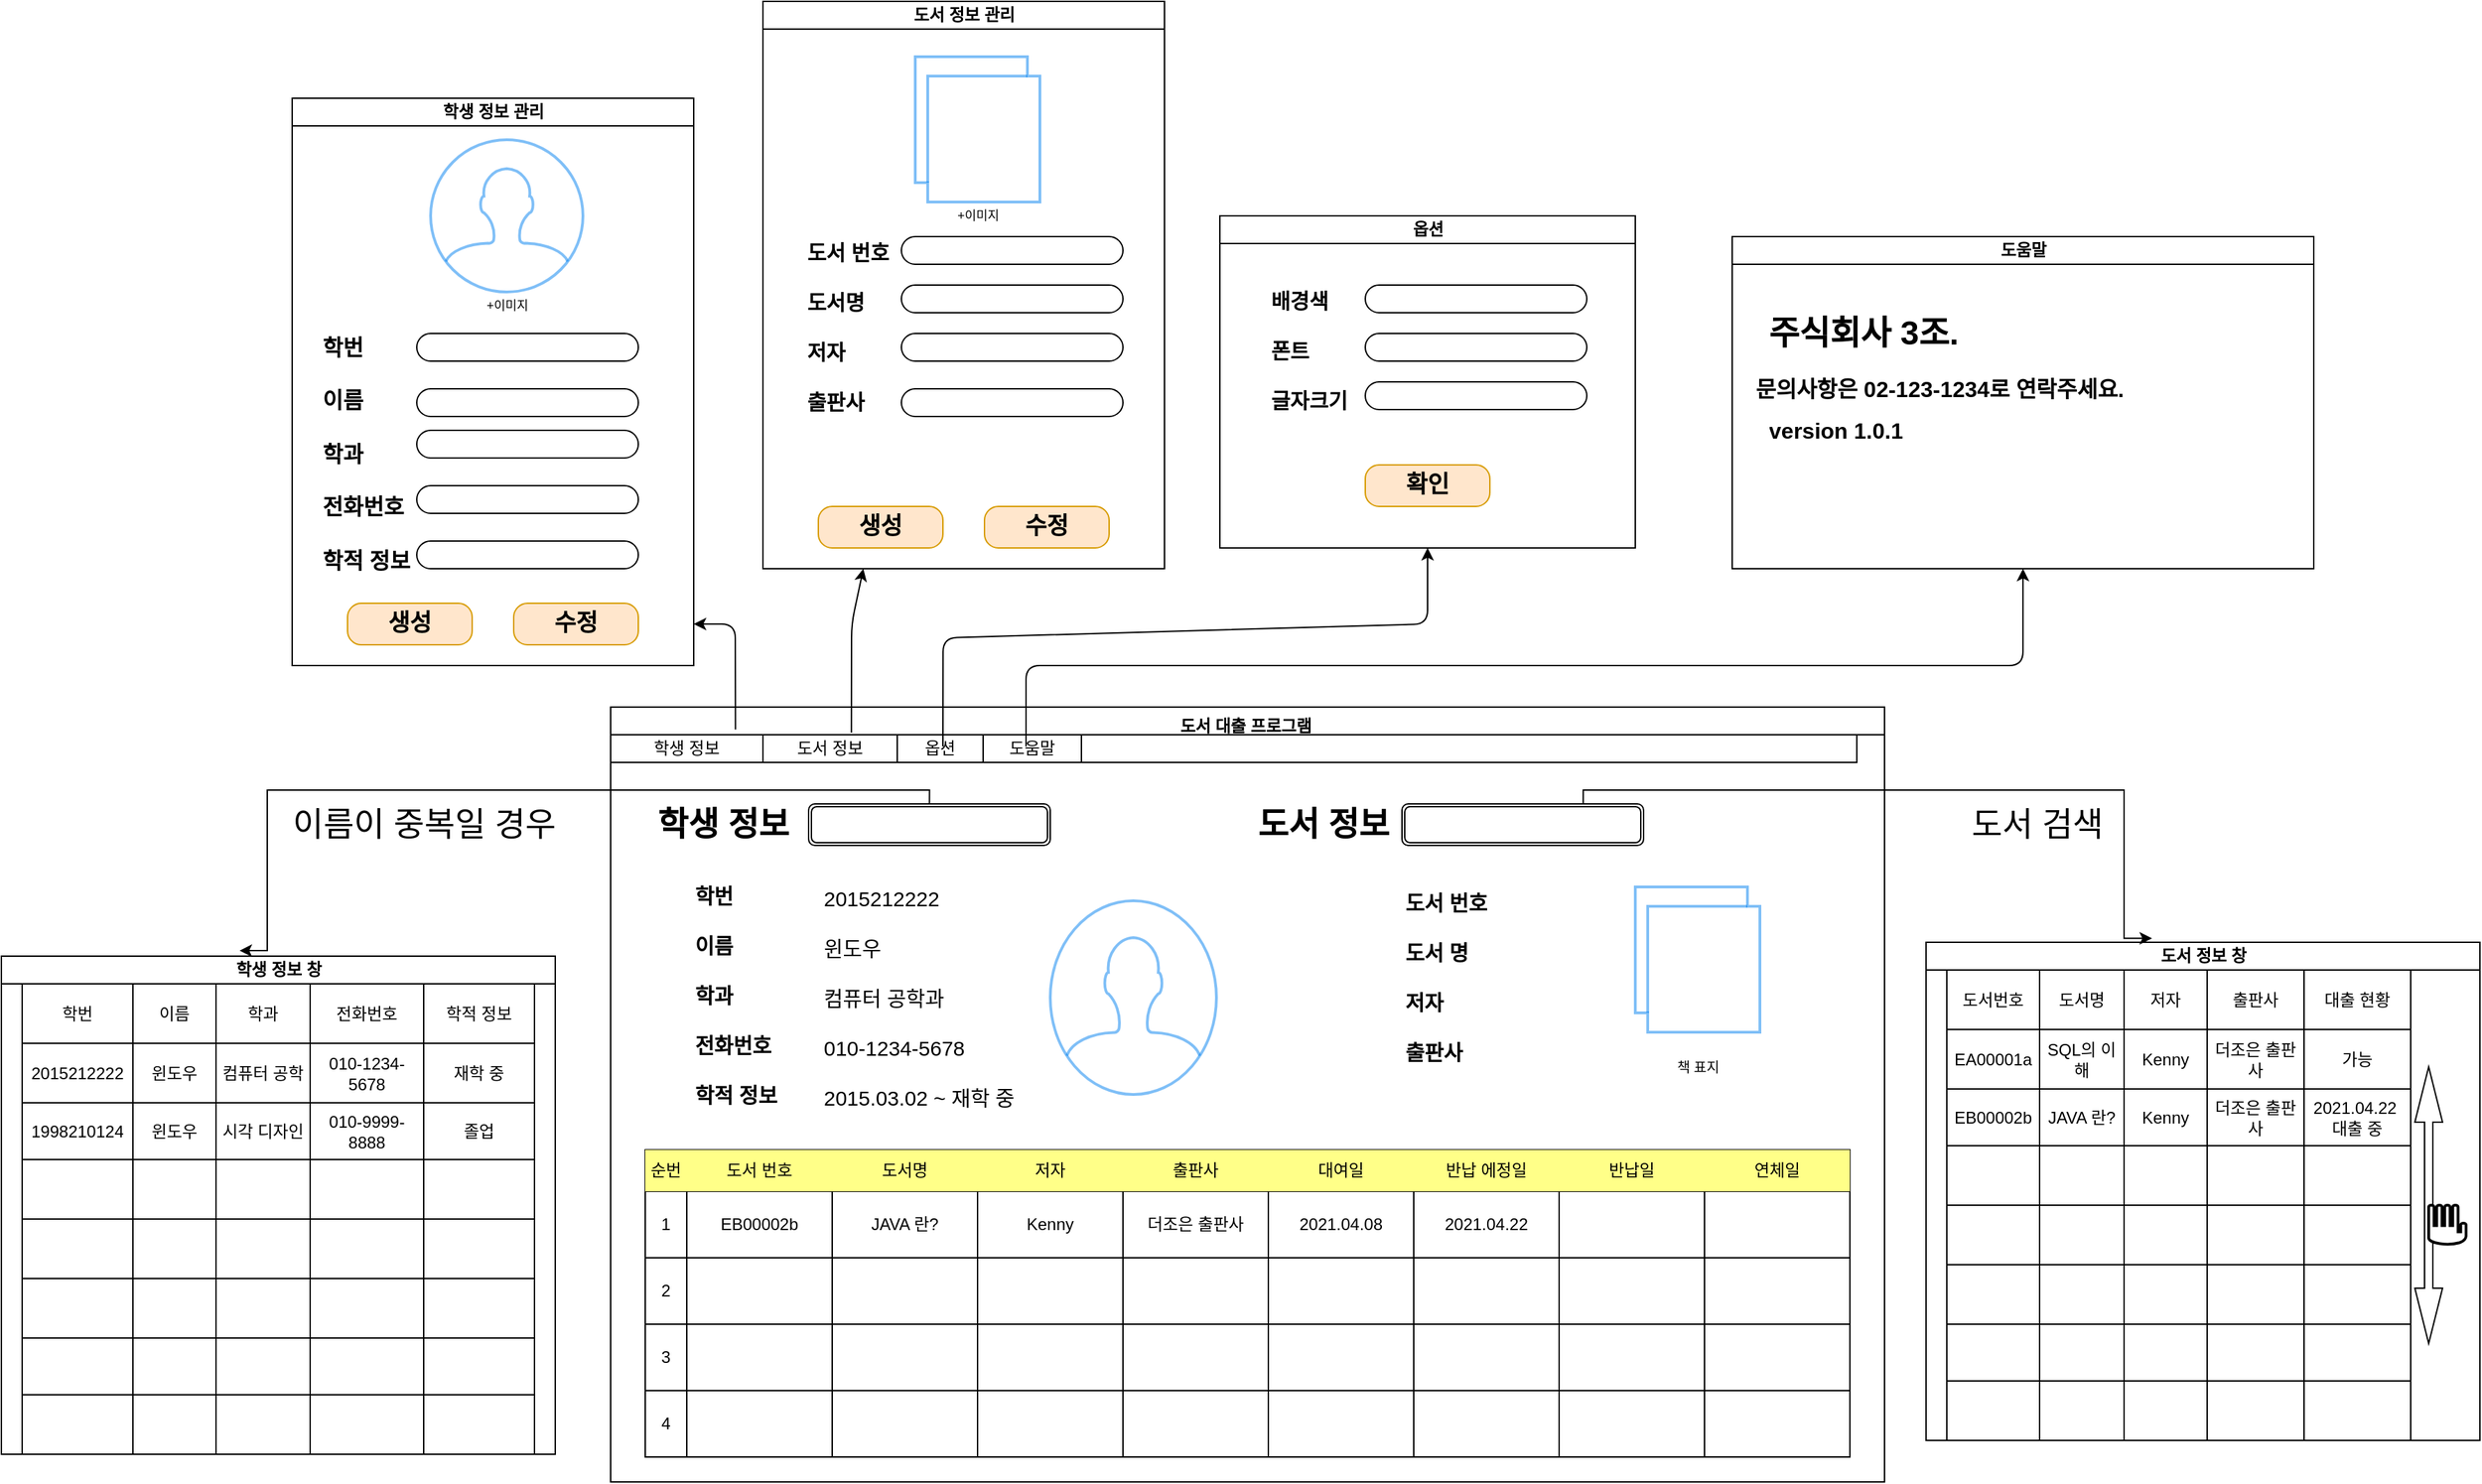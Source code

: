<mxfile version="14.6.0" type="github">
  <diagram id="5br_SualtC-4nsVqzza_" name="Page-1">
    <mxGraphModel dx="3380" dy="2617" grid="1" gridSize="10" guides="1" tooltips="1" connect="1" arrows="1" fold="1" page="1" pageScale="1" pageWidth="827" pageHeight="1169" math="0" shadow="0">
      <root>
        <mxCell id="0" />
        <mxCell id="1" parent="0" />
        <mxCell id="qqRcqjPT3UhMkwXHVD6d-17" value="도서 대출 프로그램&amp;nbsp;" style="swimlane;html=1;startSize=20;horizontal=1;containerType=tree;newEdgeStyle={&quot;edgeStyle&quot;:&quot;elbowEdgeStyle&quot;,&quot;startArrow&quot;:&quot;none&quot;,&quot;endArrow&quot;:&quot;none&quot;};verticalAlign=top;" vertex="1" parent="1">
          <mxGeometry x="-160" y="430" width="920" height="560" as="geometry">
            <mxRectangle x="-143" y="190" width="130" height="20" as="alternateBounds" />
          </mxGeometry>
        </mxCell>
        <mxCell id="qqRcqjPT3UhMkwXHVD6d-86" value="&lt;div style=&quot;font-size: 15px&quot;&gt;&lt;b&gt;학번&amp;nbsp;&lt;/b&gt;&lt;/div&gt;&lt;div style=&quot;font-size: 15px&quot;&gt;&lt;b&gt;&lt;br style=&quot;font-size: 15px&quot;&gt;&lt;/b&gt;&lt;/div&gt;&lt;div style=&quot;font-size: 15px&quot;&gt;&lt;b&gt;이름&lt;/b&gt;&lt;/div&gt;&lt;div style=&quot;font-size: 15px&quot;&gt;&lt;b&gt;&lt;br style=&quot;font-size: 15px&quot;&gt;&lt;/b&gt;&lt;/div&gt;&lt;div style=&quot;font-size: 15px&quot;&gt;&lt;b&gt;학과&lt;/b&gt;&lt;/div&gt;&lt;div style=&quot;font-size: 15px&quot;&gt;&lt;b&gt;&lt;br style=&quot;font-size: 15px&quot;&gt;&lt;/b&gt;&lt;/div&gt;&lt;div style=&quot;font-size: 15px&quot;&gt;&lt;b&gt;전화번호&lt;/b&gt;&lt;/div&gt;&lt;div style=&quot;font-size: 15px&quot;&gt;&lt;b&gt;&lt;br style=&quot;font-size: 15px&quot;&gt;&lt;/b&gt;&lt;/div&gt;&lt;div style=&quot;font-size: 15px&quot;&gt;&lt;b&gt;학적 정보&amp;nbsp;&lt;/b&gt;&lt;/div&gt;" style="text;strokeColor=none;fillColor=none;html=1;whiteSpace=wrap;verticalAlign=middle;overflow=hidden;fontSize=15;" vertex="1" parent="qqRcqjPT3UhMkwXHVD6d-17">
          <mxGeometry x="58.5" y="125" width="70" height="165" as="geometry" />
        </mxCell>
        <mxCell id="qqRcqjPT3UhMkwXHVD6d-90" value="" style="shape=ext;double=1;rounded=1;whiteSpace=wrap;html=1;" vertex="1" parent="qqRcqjPT3UhMkwXHVD6d-17">
          <mxGeometry x="571.5" y="70" width="174.5" height="30" as="geometry" />
        </mxCell>
        <mxCell id="qqRcqjPT3UhMkwXHVD6d-91" value="&lt;b&gt;도서 번호&lt;br style=&quot;font-size: 15px&quot;&gt;&lt;br style=&quot;font-size: 15px&quot;&gt;도서 명&lt;br style=&quot;font-size: 15px&quot;&gt;&lt;br style=&quot;font-size: 15px&quot;&gt;저자&lt;br style=&quot;font-size: 15px&quot;&gt;&lt;br style=&quot;font-size: 15px&quot;&gt;출판사&lt;/b&gt;" style="text;strokeColor=none;fillColor=none;html=1;whiteSpace=wrap;verticalAlign=middle;overflow=hidden;fontSize=15;" vertex="1" parent="qqRcqjPT3UhMkwXHVD6d-17">
          <mxGeometry x="571.5" y="130" width="67" height="130" as="geometry" />
        </mxCell>
        <mxCell id="qqRcqjPT3UhMkwXHVD6d-94" value="&lt;div style=&quot;font-size: 24px;&quot;&gt;학생 정보&lt;/div&gt;" style="text;strokeColor=none;fillColor=none;html=1;whiteSpace=wrap;verticalAlign=middle;overflow=hidden;align=center;fontSize=24;fontStyle=1" vertex="1" parent="qqRcqjPT3UhMkwXHVD6d-17">
          <mxGeometry x="33" y="65" width="97" height="40" as="geometry" />
        </mxCell>
        <mxCell id="qqRcqjPT3UhMkwXHVD6d-95" value="&lt;div style=&quot;font-size: 24px;&quot;&gt;도서 정보&lt;/div&gt;" style="text;strokeColor=none;fillColor=none;html=1;whiteSpace=wrap;verticalAlign=middle;overflow=hidden;align=center;fontSize=24;fontStyle=1" vertex="1" parent="qqRcqjPT3UhMkwXHVD6d-17">
          <mxGeometry x="460" y="65" width="110" height="40" as="geometry" />
        </mxCell>
        <mxCell id="qqRcqjPT3UhMkwXHVD6d-34" value="" style="shape=table;html=1;whiteSpace=wrap;startSize=0;container=1;collapsible=0;childLayout=tableLayout;" vertex="1" parent="qqRcqjPT3UhMkwXHVD6d-17">
          <mxGeometry x="25" y="320" width="870" height="222" as="geometry" />
        </mxCell>
        <mxCell id="qqRcqjPT3UhMkwXHVD6d-35" value="" style="shape=partialRectangle;html=1;whiteSpace=wrap;collapsible=0;dropTarget=0;pointerEvents=0;fillColor=none;top=0;left=0;bottom=0;right=0;points=[[0,0.5],[1,0.5]];portConstraint=eastwest;" vertex="1" parent="qqRcqjPT3UhMkwXHVD6d-34">
          <mxGeometry width="870" height="30" as="geometry" />
        </mxCell>
        <mxCell id="qqRcqjPT3UhMkwXHVD6d-36" value="순번" style="shape=partialRectangle;html=1;whiteSpace=wrap;connectable=0;overflow=hidden;fillColor=#ffff88;top=0;left=0;bottom=0;right=0;strokeWidth=5;" vertex="1" parent="qqRcqjPT3UhMkwXHVD6d-35">
          <mxGeometry width="30" height="30" as="geometry" />
        </mxCell>
        <mxCell id="qqRcqjPT3UhMkwXHVD6d-37" value="도서 번호" style="shape=partialRectangle;html=1;whiteSpace=wrap;connectable=0;overflow=hidden;fillColor=#ffff88;top=0;left=0;bottom=0;right=0;strokeWidth=5;perimeterSpacing=5;" vertex="1" parent="qqRcqjPT3UhMkwXHVD6d-35">
          <mxGeometry x="30" width="105" height="30" as="geometry" />
        </mxCell>
        <mxCell id="qqRcqjPT3UhMkwXHVD6d-38" value="도서명" style="shape=partialRectangle;html=1;whiteSpace=wrap;connectable=0;overflow=hidden;fillColor=#ffff88;top=0;left=0;bottom=0;right=0;strokeWidth=5;" vertex="1" parent="qqRcqjPT3UhMkwXHVD6d-35">
          <mxGeometry x="135" width="105" height="30" as="geometry" />
        </mxCell>
        <mxCell id="qqRcqjPT3UhMkwXHVD6d-39" value="저자" style="shape=partialRectangle;html=1;whiteSpace=wrap;connectable=0;overflow=hidden;fillColor=#ffff88;top=0;left=0;bottom=0;right=0;strokeWidth=5;" vertex="1" parent="qqRcqjPT3UhMkwXHVD6d-35">
          <mxGeometry x="240" width="105" height="30" as="geometry" />
        </mxCell>
        <mxCell id="qqRcqjPT3UhMkwXHVD6d-40" value="출판사" style="shape=partialRectangle;html=1;whiteSpace=wrap;connectable=0;overflow=hidden;fillColor=#ffff88;top=0;left=0;bottom=0;right=0;strokeWidth=5;" vertex="1" parent="qqRcqjPT3UhMkwXHVD6d-35">
          <mxGeometry x="345" width="105" height="30" as="geometry" />
        </mxCell>
        <mxCell id="qqRcqjPT3UhMkwXHVD6d-41" value="대여일" style="shape=partialRectangle;html=1;whiteSpace=wrap;connectable=0;overflow=hidden;fillColor=#ffff88;top=0;left=0;bottom=0;right=0;strokeWidth=5;" vertex="1" parent="qqRcqjPT3UhMkwXHVD6d-35">
          <mxGeometry x="450" width="105" height="30" as="geometry" />
        </mxCell>
        <mxCell id="qqRcqjPT3UhMkwXHVD6d-42" value="반납 에정일" style="shape=partialRectangle;html=1;whiteSpace=wrap;connectable=0;overflow=hidden;fillColor=#ffff88;top=0;left=0;bottom=0;right=0;strokeWidth=5;" vertex="1" parent="qqRcqjPT3UhMkwXHVD6d-35">
          <mxGeometry x="555" width="105" height="30" as="geometry" />
        </mxCell>
        <mxCell id="qqRcqjPT3UhMkwXHVD6d-43" value="반납일" style="shape=partialRectangle;html=1;whiteSpace=wrap;connectable=0;overflow=hidden;fillColor=#ffff88;top=0;left=0;bottom=0;right=0;strokeWidth=5;" vertex="1" parent="qqRcqjPT3UhMkwXHVD6d-35">
          <mxGeometry x="660" width="105" height="30" as="geometry" />
        </mxCell>
        <mxCell id="qqRcqjPT3UhMkwXHVD6d-44" value="연체일" style="shape=partialRectangle;html=1;whiteSpace=wrap;connectable=0;overflow=hidden;fillColor=#ffff88;top=0;left=0;bottom=0;right=0;strokeWidth=5;perimeterSpacing=5;" vertex="1" parent="qqRcqjPT3UhMkwXHVD6d-35">
          <mxGeometry x="765" width="105" height="30" as="geometry" />
        </mxCell>
        <mxCell id="qqRcqjPT3UhMkwXHVD6d-45" value="" style="shape=partialRectangle;html=1;whiteSpace=wrap;collapsible=0;dropTarget=0;pointerEvents=0;fillColor=none;top=0;left=0;bottom=0;right=0;points=[[0,0.5],[1,0.5]];portConstraint=eastwest;" vertex="1" parent="qqRcqjPT3UhMkwXHVD6d-34">
          <mxGeometry y="30" width="870" height="48" as="geometry" />
        </mxCell>
        <mxCell id="qqRcqjPT3UhMkwXHVD6d-46" value="1" style="shape=partialRectangle;html=1;whiteSpace=wrap;connectable=0;overflow=hidden;fillColor=none;top=0;left=0;bottom=0;right=0;" vertex="1" parent="qqRcqjPT3UhMkwXHVD6d-45">
          <mxGeometry width="30" height="48" as="geometry" />
        </mxCell>
        <mxCell id="qqRcqjPT3UhMkwXHVD6d-47" value="EB00002b" style="shape=partialRectangle;html=1;whiteSpace=wrap;connectable=0;overflow=hidden;fillColor=none;top=0;left=0;bottom=0;right=0;" vertex="1" parent="qqRcqjPT3UhMkwXHVD6d-45">
          <mxGeometry x="30" width="105" height="48" as="geometry" />
        </mxCell>
        <mxCell id="qqRcqjPT3UhMkwXHVD6d-48" value="JAVA 란?" style="shape=partialRectangle;html=1;whiteSpace=wrap;connectable=0;overflow=hidden;fillColor=none;top=0;left=0;bottom=0;right=0;" vertex="1" parent="qqRcqjPT3UhMkwXHVD6d-45">
          <mxGeometry x="135" width="105" height="48" as="geometry" />
        </mxCell>
        <mxCell id="qqRcqjPT3UhMkwXHVD6d-49" value="Kenny" style="shape=partialRectangle;html=1;whiteSpace=wrap;connectable=0;overflow=hidden;fillColor=none;top=0;left=0;bottom=0;right=0;" vertex="1" parent="qqRcqjPT3UhMkwXHVD6d-45">
          <mxGeometry x="240" width="105" height="48" as="geometry" />
        </mxCell>
        <mxCell id="qqRcqjPT3UhMkwXHVD6d-50" value="더조은 출판사" style="shape=partialRectangle;html=1;whiteSpace=wrap;connectable=0;overflow=hidden;fillColor=none;top=0;left=0;bottom=0;right=0;" vertex="1" parent="qqRcqjPT3UhMkwXHVD6d-45">
          <mxGeometry x="345" width="105" height="48" as="geometry" />
        </mxCell>
        <mxCell id="qqRcqjPT3UhMkwXHVD6d-51" value="2021.04.08" style="shape=partialRectangle;html=1;whiteSpace=wrap;connectable=0;overflow=hidden;fillColor=none;top=0;left=0;bottom=0;right=0;" vertex="1" parent="qqRcqjPT3UhMkwXHVD6d-45">
          <mxGeometry x="450" width="105" height="48" as="geometry" />
        </mxCell>
        <mxCell id="qqRcqjPT3UhMkwXHVD6d-52" value="&lt;span&gt;2021.04.22&lt;/span&gt;" style="shape=partialRectangle;html=1;whiteSpace=wrap;connectable=0;overflow=hidden;fillColor=none;top=0;left=0;bottom=0;right=0;" vertex="1" parent="qqRcqjPT3UhMkwXHVD6d-45">
          <mxGeometry x="555" width="105" height="48" as="geometry" />
        </mxCell>
        <mxCell id="qqRcqjPT3UhMkwXHVD6d-53" value="" style="shape=partialRectangle;html=1;whiteSpace=wrap;connectable=0;overflow=hidden;fillColor=none;top=0;left=0;bottom=0;right=0;" vertex="1" parent="qqRcqjPT3UhMkwXHVD6d-45">
          <mxGeometry x="660" width="105" height="48" as="geometry" />
        </mxCell>
        <mxCell id="qqRcqjPT3UhMkwXHVD6d-54" value="" style="shape=partialRectangle;html=1;whiteSpace=wrap;connectable=0;overflow=hidden;fillColor=none;top=0;left=0;bottom=0;right=0;" vertex="1" parent="qqRcqjPT3UhMkwXHVD6d-45">
          <mxGeometry x="765" width="105" height="48" as="geometry" />
        </mxCell>
        <mxCell id="qqRcqjPT3UhMkwXHVD6d-55" value="" style="shape=partialRectangle;html=1;whiteSpace=wrap;collapsible=0;dropTarget=0;pointerEvents=0;fillColor=none;top=0;left=0;bottom=0;right=0;points=[[0,0.5],[1,0.5]];portConstraint=eastwest;" vertex="1" parent="qqRcqjPT3UhMkwXHVD6d-34">
          <mxGeometry y="78" width="870" height="48" as="geometry" />
        </mxCell>
        <mxCell id="qqRcqjPT3UhMkwXHVD6d-56" value="2" style="shape=partialRectangle;html=1;whiteSpace=wrap;connectable=0;overflow=hidden;fillColor=none;top=0;left=0;bottom=0;right=0;" vertex="1" parent="qqRcqjPT3UhMkwXHVD6d-55">
          <mxGeometry width="30" height="48" as="geometry" />
        </mxCell>
        <mxCell id="qqRcqjPT3UhMkwXHVD6d-57" value="" style="shape=partialRectangle;html=1;whiteSpace=wrap;connectable=0;overflow=hidden;fillColor=none;top=0;left=0;bottom=0;right=0;" vertex="1" parent="qqRcqjPT3UhMkwXHVD6d-55">
          <mxGeometry x="30" width="105" height="48" as="geometry" />
        </mxCell>
        <mxCell id="qqRcqjPT3UhMkwXHVD6d-58" value="" style="shape=partialRectangle;html=1;whiteSpace=wrap;connectable=0;overflow=hidden;fillColor=none;top=0;left=0;bottom=0;right=0;" vertex="1" parent="qqRcqjPT3UhMkwXHVD6d-55">
          <mxGeometry x="135" width="105" height="48" as="geometry" />
        </mxCell>
        <mxCell id="qqRcqjPT3UhMkwXHVD6d-59" value="" style="shape=partialRectangle;html=1;whiteSpace=wrap;connectable=0;overflow=hidden;fillColor=none;top=0;left=0;bottom=0;right=0;" vertex="1" parent="qqRcqjPT3UhMkwXHVD6d-55">
          <mxGeometry x="240" width="105" height="48" as="geometry" />
        </mxCell>
        <mxCell id="qqRcqjPT3UhMkwXHVD6d-60" value="" style="shape=partialRectangle;html=1;whiteSpace=wrap;connectable=0;overflow=hidden;fillColor=none;top=0;left=0;bottom=0;right=0;" vertex="1" parent="qqRcqjPT3UhMkwXHVD6d-55">
          <mxGeometry x="345" width="105" height="48" as="geometry" />
        </mxCell>
        <mxCell id="qqRcqjPT3UhMkwXHVD6d-61" value="" style="shape=partialRectangle;html=1;whiteSpace=wrap;connectable=0;overflow=hidden;fillColor=none;top=0;left=0;bottom=0;right=0;" vertex="1" parent="qqRcqjPT3UhMkwXHVD6d-55">
          <mxGeometry x="450" width="105" height="48" as="geometry" />
        </mxCell>
        <mxCell id="qqRcqjPT3UhMkwXHVD6d-62" value="" style="shape=partialRectangle;html=1;whiteSpace=wrap;connectable=0;overflow=hidden;fillColor=none;top=0;left=0;bottom=0;right=0;" vertex="1" parent="qqRcqjPT3UhMkwXHVD6d-55">
          <mxGeometry x="555" width="105" height="48" as="geometry" />
        </mxCell>
        <mxCell id="qqRcqjPT3UhMkwXHVD6d-63" value="" style="shape=partialRectangle;html=1;whiteSpace=wrap;connectable=0;overflow=hidden;fillColor=none;top=0;left=0;bottom=0;right=0;" vertex="1" parent="qqRcqjPT3UhMkwXHVD6d-55">
          <mxGeometry x="660" width="105" height="48" as="geometry" />
        </mxCell>
        <mxCell id="qqRcqjPT3UhMkwXHVD6d-64" value="" style="shape=partialRectangle;html=1;whiteSpace=wrap;connectable=0;overflow=hidden;fillColor=none;top=0;left=0;bottom=0;right=0;" vertex="1" parent="qqRcqjPT3UhMkwXHVD6d-55">
          <mxGeometry x="765" width="105" height="48" as="geometry" />
        </mxCell>
        <mxCell id="qqRcqjPT3UhMkwXHVD6d-65" value="" style="shape=partialRectangle;html=1;whiteSpace=wrap;collapsible=0;dropTarget=0;pointerEvents=0;fillColor=none;top=0;left=0;bottom=0;right=0;points=[[0,0.5],[1,0.5]];portConstraint=eastwest;" vertex="1" parent="qqRcqjPT3UhMkwXHVD6d-34">
          <mxGeometry y="126" width="870" height="48" as="geometry" />
        </mxCell>
        <mxCell id="qqRcqjPT3UhMkwXHVD6d-66" value="3" style="shape=partialRectangle;html=1;whiteSpace=wrap;connectable=0;overflow=hidden;fillColor=none;top=0;left=0;bottom=0;right=0;" vertex="1" parent="qqRcqjPT3UhMkwXHVD6d-65">
          <mxGeometry width="30" height="48" as="geometry" />
        </mxCell>
        <mxCell id="qqRcqjPT3UhMkwXHVD6d-67" value="" style="shape=partialRectangle;html=1;whiteSpace=wrap;connectable=0;overflow=hidden;fillColor=none;top=0;left=0;bottom=0;right=0;" vertex="1" parent="qqRcqjPT3UhMkwXHVD6d-65">
          <mxGeometry x="30" width="105" height="48" as="geometry" />
        </mxCell>
        <mxCell id="qqRcqjPT3UhMkwXHVD6d-68" value="" style="shape=partialRectangle;html=1;whiteSpace=wrap;connectable=0;overflow=hidden;fillColor=none;top=0;left=0;bottom=0;right=0;" vertex="1" parent="qqRcqjPT3UhMkwXHVD6d-65">
          <mxGeometry x="135" width="105" height="48" as="geometry" />
        </mxCell>
        <mxCell id="qqRcqjPT3UhMkwXHVD6d-69" value="" style="shape=partialRectangle;html=1;whiteSpace=wrap;connectable=0;overflow=hidden;fillColor=none;top=0;left=0;bottom=0;right=0;" vertex="1" parent="qqRcqjPT3UhMkwXHVD6d-65">
          <mxGeometry x="240" width="105" height="48" as="geometry" />
        </mxCell>
        <mxCell id="qqRcqjPT3UhMkwXHVD6d-70" value="" style="shape=partialRectangle;html=1;whiteSpace=wrap;connectable=0;overflow=hidden;fillColor=none;top=0;left=0;bottom=0;right=0;" vertex="1" parent="qqRcqjPT3UhMkwXHVD6d-65">
          <mxGeometry x="345" width="105" height="48" as="geometry" />
        </mxCell>
        <mxCell id="qqRcqjPT3UhMkwXHVD6d-71" value="" style="shape=partialRectangle;html=1;whiteSpace=wrap;connectable=0;overflow=hidden;fillColor=none;top=0;left=0;bottom=0;right=0;" vertex="1" parent="qqRcqjPT3UhMkwXHVD6d-65">
          <mxGeometry x="450" width="105" height="48" as="geometry" />
        </mxCell>
        <mxCell id="qqRcqjPT3UhMkwXHVD6d-72" value="" style="shape=partialRectangle;html=1;whiteSpace=wrap;connectable=0;overflow=hidden;fillColor=none;top=0;left=0;bottom=0;right=0;" vertex="1" parent="qqRcqjPT3UhMkwXHVD6d-65">
          <mxGeometry x="555" width="105" height="48" as="geometry" />
        </mxCell>
        <mxCell id="qqRcqjPT3UhMkwXHVD6d-73" value="" style="shape=partialRectangle;html=1;whiteSpace=wrap;connectable=0;overflow=hidden;fillColor=none;top=0;left=0;bottom=0;right=0;" vertex="1" parent="qqRcqjPT3UhMkwXHVD6d-65">
          <mxGeometry x="660" width="105" height="48" as="geometry" />
        </mxCell>
        <mxCell id="qqRcqjPT3UhMkwXHVD6d-74" value="" style="shape=partialRectangle;html=1;whiteSpace=wrap;connectable=0;overflow=hidden;fillColor=none;top=0;left=0;bottom=0;right=0;" vertex="1" parent="qqRcqjPT3UhMkwXHVD6d-65">
          <mxGeometry x="765" width="105" height="48" as="geometry" />
        </mxCell>
        <mxCell id="qqRcqjPT3UhMkwXHVD6d-75" value="" style="shape=partialRectangle;html=1;whiteSpace=wrap;collapsible=0;dropTarget=0;pointerEvents=0;fillColor=none;top=0;left=0;bottom=0;right=0;points=[[0,0.5],[1,0.5]];portConstraint=eastwest;" vertex="1" parent="qqRcqjPT3UhMkwXHVD6d-34">
          <mxGeometry y="174" width="870" height="48" as="geometry" />
        </mxCell>
        <mxCell id="qqRcqjPT3UhMkwXHVD6d-76" value="4" style="shape=partialRectangle;html=1;whiteSpace=wrap;connectable=0;overflow=hidden;fillColor=none;top=0;left=0;bottom=0;right=0;" vertex="1" parent="qqRcqjPT3UhMkwXHVD6d-75">
          <mxGeometry width="30" height="48" as="geometry" />
        </mxCell>
        <mxCell id="qqRcqjPT3UhMkwXHVD6d-77" value="" style="shape=partialRectangle;html=1;whiteSpace=wrap;connectable=0;overflow=hidden;fillColor=none;top=0;left=0;bottom=0;right=0;" vertex="1" parent="qqRcqjPT3UhMkwXHVD6d-75">
          <mxGeometry x="30" width="105" height="48" as="geometry" />
        </mxCell>
        <mxCell id="qqRcqjPT3UhMkwXHVD6d-78" value="" style="shape=partialRectangle;html=1;whiteSpace=wrap;connectable=0;overflow=hidden;fillColor=none;top=0;left=0;bottom=0;right=0;" vertex="1" parent="qqRcqjPT3UhMkwXHVD6d-75">
          <mxGeometry x="135" width="105" height="48" as="geometry" />
        </mxCell>
        <mxCell id="qqRcqjPT3UhMkwXHVD6d-79" value="" style="shape=partialRectangle;html=1;whiteSpace=wrap;connectable=0;overflow=hidden;fillColor=none;top=0;left=0;bottom=0;right=0;" vertex="1" parent="qqRcqjPT3UhMkwXHVD6d-75">
          <mxGeometry x="240" width="105" height="48" as="geometry" />
        </mxCell>
        <mxCell id="qqRcqjPT3UhMkwXHVD6d-80" value="" style="shape=partialRectangle;html=1;whiteSpace=wrap;connectable=0;overflow=hidden;fillColor=none;top=0;left=0;bottom=0;right=0;" vertex="1" parent="qqRcqjPT3UhMkwXHVD6d-75">
          <mxGeometry x="345" width="105" height="48" as="geometry" />
        </mxCell>
        <mxCell id="qqRcqjPT3UhMkwXHVD6d-81" value="" style="shape=partialRectangle;html=1;whiteSpace=wrap;connectable=0;overflow=hidden;fillColor=none;top=0;left=0;bottom=0;right=0;" vertex="1" parent="qqRcqjPT3UhMkwXHVD6d-75">
          <mxGeometry x="450" width="105" height="48" as="geometry" />
        </mxCell>
        <mxCell id="qqRcqjPT3UhMkwXHVD6d-82" value="" style="shape=partialRectangle;html=1;whiteSpace=wrap;connectable=0;overflow=hidden;fillColor=none;top=0;left=0;bottom=0;right=0;" vertex="1" parent="qqRcqjPT3UhMkwXHVD6d-75">
          <mxGeometry x="555" width="105" height="48" as="geometry" />
        </mxCell>
        <mxCell id="qqRcqjPT3UhMkwXHVD6d-83" value="" style="shape=partialRectangle;html=1;whiteSpace=wrap;connectable=0;overflow=hidden;fillColor=none;top=0;left=0;bottom=0;right=0;" vertex="1" parent="qqRcqjPT3UhMkwXHVD6d-75">
          <mxGeometry x="660" width="105" height="48" as="geometry" />
        </mxCell>
        <mxCell id="qqRcqjPT3UhMkwXHVD6d-84" value="" style="shape=partialRectangle;html=1;whiteSpace=wrap;connectable=0;overflow=hidden;fillColor=none;top=0;left=0;bottom=0;right=0;" vertex="1" parent="qqRcqjPT3UhMkwXHVD6d-75">
          <mxGeometry x="765" width="105" height="48" as="geometry" />
        </mxCell>
        <mxCell id="qqRcqjPT3UhMkwXHVD6d-327" value="2015212222&lt;br&gt;&lt;br&gt;윈도우&lt;br&gt;&lt;br&gt;컴퓨터 공학과&lt;br&gt;&lt;br&gt;010-1234-5678&lt;br&gt;&lt;br&gt;2015.03.02 ~ 재학 중" style="text;strokeColor=none;fillColor=none;html=1;whiteSpace=wrap;verticalAlign=middle;overflow=hidden;fontSize=15;" vertex="1" parent="qqRcqjPT3UhMkwXHVD6d-17">
          <mxGeometry x="151.5" y="120" width="257" height="180" as="geometry" />
        </mxCell>
        <mxCell id="qqRcqjPT3UhMkwXHVD6d-328" value="" style="shape=table;html=1;whiteSpace=wrap;startSize=0;container=1;collapsible=0;childLayout=tableLayout;" vertex="1" parent="qqRcqjPT3UhMkwXHVD6d-17">
          <mxGeometry y="20" width="900" height="20" as="geometry" />
        </mxCell>
        <mxCell id="qqRcqjPT3UhMkwXHVD6d-329" value="" style="shape=partialRectangle;html=1;whiteSpace=wrap;collapsible=0;dropTarget=0;pointerEvents=0;fillColor=none;top=0;left=0;bottom=0;right=0;points=[[0,0.5],[1,0.5]];portConstraint=eastwest;" vertex="1" parent="qqRcqjPT3UhMkwXHVD6d-328">
          <mxGeometry width="900" height="20" as="geometry" />
        </mxCell>
        <mxCell id="qqRcqjPT3UhMkwXHVD6d-331" value="학생 정보" style="shape=partialRectangle;html=1;whiteSpace=wrap;connectable=0;overflow=hidden;fillColor=none;top=0;left=0;bottom=0;right=0;" vertex="1" parent="qqRcqjPT3UhMkwXHVD6d-329">
          <mxGeometry width="110" height="20" as="geometry" />
        </mxCell>
        <mxCell id="qqRcqjPT3UhMkwXHVD6d-332" value="도서 정보" style="shape=partialRectangle;html=1;whiteSpace=wrap;connectable=0;overflow=hidden;fillColor=none;top=0;left=0;bottom=0;right=0;" vertex="1" parent="qqRcqjPT3UhMkwXHVD6d-329">
          <mxGeometry x="110" width="97" height="20" as="geometry" />
        </mxCell>
        <mxCell id="qqRcqjPT3UhMkwXHVD6d-333" value="옵션" style="shape=partialRectangle;html=1;whiteSpace=wrap;connectable=0;overflow=hidden;fillColor=none;top=0;left=0;bottom=0;right=0;" vertex="1" parent="qqRcqjPT3UhMkwXHVD6d-329">
          <mxGeometry x="207" width="62" height="20" as="geometry" />
        </mxCell>
        <mxCell id="qqRcqjPT3UhMkwXHVD6d-334" value="도움말" style="shape=partialRectangle;html=1;whiteSpace=wrap;connectable=0;overflow=hidden;fillColor=none;top=0;left=0;bottom=0;right=0;" vertex="1" parent="qqRcqjPT3UhMkwXHVD6d-329">
          <mxGeometry x="269" width="71" height="20" as="geometry" />
        </mxCell>
        <mxCell id="qqRcqjPT3UhMkwXHVD6d-336" value="" style="shape=partialRectangle;html=1;whiteSpace=wrap;connectable=0;overflow=hidden;fillColor=none;top=0;left=0;bottom=0;right=0;" vertex="1" parent="qqRcqjPT3UhMkwXHVD6d-329">
          <mxGeometry x="340" width="560" height="20" as="geometry" />
        </mxCell>
        <mxCell id="qqRcqjPT3UhMkwXHVD6d-337" value="" style="shape=ext;double=1;rounded=1;whiteSpace=wrap;html=1;" vertex="1" parent="qqRcqjPT3UhMkwXHVD6d-17">
          <mxGeometry x="143" y="70" width="174.5" height="30" as="geometry" />
        </mxCell>
        <mxCell id="qqRcqjPT3UhMkwXHVD6d-352" value="" style="html=1;verticalLabelPosition=bottom;align=center;labelBackgroundColor=#ffffff;verticalAlign=top;strokeWidth=2;strokeColor=#0080F0;shadow=0;dashed=0;shape=mxgraph.ios7.icons.user;fontSize=24;gradientColor=none;opacity=50;" vertex="1" parent="qqRcqjPT3UhMkwXHVD6d-17">
          <mxGeometry x="317.5" y="140" width="120" height="140" as="geometry" />
        </mxCell>
        <mxCell id="qqRcqjPT3UhMkwXHVD6d-357" value="&lt;font size=&quot;1&quot;&gt;책 표지&lt;br&gt;&lt;/font&gt;" style="html=1;verticalLabelPosition=bottom;align=center;labelBackgroundColor=#ffffff;verticalAlign=top;strokeWidth=2;strokeColor=#0080F0;shadow=0;dashed=0;shape=mxgraph.ios7.icons.folders_2;fontSize=24;gradientColor=none;opacity=50;" vertex="1" parent="qqRcqjPT3UhMkwXHVD6d-17">
          <mxGeometry x="740" y="130" width="90" height="105" as="geometry" />
        </mxCell>
        <mxCell id="qqRcqjPT3UhMkwXHVD6d-223" value="도서 정보 창" style="swimlane;html=1;startSize=20;horizontal=1;containerType=tree;align=center;" vertex="1" parent="1">
          <mxGeometry x="790" y="600" width="400" height="360" as="geometry" />
        </mxCell>
        <mxCell id="qqRcqjPT3UhMkwXHVD6d-225" value="" style="shape=table;html=1;whiteSpace=wrap;startSize=0;container=1;collapsible=0;childLayout=tableLayout;" vertex="1" parent="qqRcqjPT3UhMkwXHVD6d-223">
          <mxGeometry x="15" y="20" width="335" height="340" as="geometry" />
        </mxCell>
        <mxCell id="qqRcqjPT3UhMkwXHVD6d-226" value="" style="shape=partialRectangle;html=1;whiteSpace=wrap;collapsible=0;dropTarget=0;pointerEvents=0;fillColor=none;top=0;left=0;bottom=0;right=0;points=[[0,0.5],[1,0.5]];portConstraint=eastwest;" vertex="1" parent="qqRcqjPT3UhMkwXHVD6d-225">
          <mxGeometry width="335" height="43" as="geometry" />
        </mxCell>
        <mxCell id="qqRcqjPT3UhMkwXHVD6d-227" value="도서번호" style="shape=partialRectangle;html=1;whiteSpace=wrap;connectable=0;overflow=hidden;fillColor=none;top=0;left=0;bottom=0;right=0;" vertex="1" parent="qqRcqjPT3UhMkwXHVD6d-226">
          <mxGeometry width="67" height="43" as="geometry" />
        </mxCell>
        <mxCell id="qqRcqjPT3UhMkwXHVD6d-228" value="도서명" style="shape=partialRectangle;html=1;whiteSpace=wrap;connectable=0;overflow=hidden;fillColor=none;top=0;left=0;bottom=0;right=0;" vertex="1" parent="qqRcqjPT3UhMkwXHVD6d-226">
          <mxGeometry x="67" width="61" height="43" as="geometry" />
        </mxCell>
        <mxCell id="qqRcqjPT3UhMkwXHVD6d-229" value="저자" style="shape=partialRectangle;html=1;whiteSpace=wrap;connectable=0;overflow=hidden;fillColor=none;top=0;left=0;bottom=0;right=0;" vertex="1" parent="qqRcqjPT3UhMkwXHVD6d-226">
          <mxGeometry x="128" width="60" height="43" as="geometry" />
        </mxCell>
        <mxCell id="qqRcqjPT3UhMkwXHVD6d-230" value="출판사" style="shape=partialRectangle;html=1;whiteSpace=wrap;connectable=0;overflow=hidden;fillColor=none;top=0;left=0;bottom=0;right=0;" vertex="1" parent="qqRcqjPT3UhMkwXHVD6d-226">
          <mxGeometry x="188" width="70" height="43" as="geometry" />
        </mxCell>
        <mxCell id="qqRcqjPT3UhMkwXHVD6d-231" value="대출 현황" style="shape=partialRectangle;html=1;whiteSpace=wrap;connectable=0;overflow=hidden;fillColor=none;top=0;left=0;bottom=0;right=0;" vertex="1" parent="qqRcqjPT3UhMkwXHVD6d-226">
          <mxGeometry x="258" width="77" height="43" as="geometry" />
        </mxCell>
        <mxCell id="qqRcqjPT3UhMkwXHVD6d-232" value="" style="shape=partialRectangle;html=1;whiteSpace=wrap;collapsible=0;dropTarget=0;pointerEvents=0;fillColor=none;top=0;left=0;bottom=0;right=0;points=[[0,0.5],[1,0.5]];portConstraint=eastwest;" vertex="1" parent="qqRcqjPT3UhMkwXHVD6d-225">
          <mxGeometry y="43" width="335" height="43" as="geometry" />
        </mxCell>
        <mxCell id="qqRcqjPT3UhMkwXHVD6d-233" value="EA00001a" style="shape=partialRectangle;html=1;whiteSpace=wrap;connectable=0;overflow=hidden;fillColor=none;top=0;left=0;bottom=0;right=0;" vertex="1" parent="qqRcqjPT3UhMkwXHVD6d-232">
          <mxGeometry width="67" height="43" as="geometry" />
        </mxCell>
        <mxCell id="qqRcqjPT3UhMkwXHVD6d-234" value="SQL의 이해" style="shape=partialRectangle;html=1;whiteSpace=wrap;connectable=0;overflow=hidden;fillColor=none;top=0;left=0;bottom=0;right=0;" vertex="1" parent="qqRcqjPT3UhMkwXHVD6d-232">
          <mxGeometry x="67" width="61" height="43" as="geometry" />
        </mxCell>
        <mxCell id="qqRcqjPT3UhMkwXHVD6d-235" value="Kenny" style="shape=partialRectangle;html=1;whiteSpace=wrap;connectable=0;overflow=hidden;fillColor=none;top=0;left=0;bottom=0;right=0;" vertex="1" parent="qqRcqjPT3UhMkwXHVD6d-232">
          <mxGeometry x="128" width="60" height="43" as="geometry" />
        </mxCell>
        <mxCell id="qqRcqjPT3UhMkwXHVD6d-236" value="더조은 출판사" style="shape=partialRectangle;html=1;whiteSpace=wrap;connectable=0;overflow=hidden;fillColor=none;top=0;left=0;bottom=0;right=0;" vertex="1" parent="qqRcqjPT3UhMkwXHVD6d-232">
          <mxGeometry x="188" width="70" height="43" as="geometry" />
        </mxCell>
        <mxCell id="qqRcqjPT3UhMkwXHVD6d-237" value="가능" style="shape=partialRectangle;html=1;whiteSpace=wrap;connectable=0;overflow=hidden;fillColor=none;top=0;left=0;bottom=0;right=0;" vertex="1" parent="qqRcqjPT3UhMkwXHVD6d-232">
          <mxGeometry x="258" width="77" height="43" as="geometry" />
        </mxCell>
        <mxCell id="qqRcqjPT3UhMkwXHVD6d-238" value="" style="shape=partialRectangle;html=1;whiteSpace=wrap;collapsible=0;dropTarget=0;pointerEvents=0;fillColor=none;top=0;left=0;bottom=0;right=0;points=[[0,0.5],[1,0.5]];portConstraint=eastwest;" vertex="1" parent="qqRcqjPT3UhMkwXHVD6d-225">
          <mxGeometry y="86" width="335" height="41" as="geometry" />
        </mxCell>
        <mxCell id="qqRcqjPT3UhMkwXHVD6d-239" value="EB00002b" style="shape=partialRectangle;html=1;whiteSpace=wrap;connectable=0;overflow=hidden;fillColor=none;top=0;left=0;bottom=0;right=0;" vertex="1" parent="qqRcqjPT3UhMkwXHVD6d-238">
          <mxGeometry width="67" height="41" as="geometry" />
        </mxCell>
        <mxCell id="qqRcqjPT3UhMkwXHVD6d-240" value="JAVA 란?" style="shape=partialRectangle;html=1;whiteSpace=wrap;connectable=0;overflow=hidden;fillColor=none;top=0;left=0;bottom=0;right=0;" vertex="1" parent="qqRcqjPT3UhMkwXHVD6d-238">
          <mxGeometry x="67" width="61" height="41" as="geometry" />
        </mxCell>
        <mxCell id="qqRcqjPT3UhMkwXHVD6d-241" value="Kenny" style="shape=partialRectangle;html=1;whiteSpace=wrap;connectable=0;overflow=hidden;fillColor=none;top=0;left=0;bottom=0;right=0;align=center;" vertex="1" parent="qqRcqjPT3UhMkwXHVD6d-238">
          <mxGeometry x="128" width="60" height="41" as="geometry" />
        </mxCell>
        <mxCell id="qqRcqjPT3UhMkwXHVD6d-242" value="더조은 출판사" style="shape=partialRectangle;html=1;whiteSpace=wrap;connectable=0;overflow=hidden;fillColor=none;top=0;left=0;bottom=0;right=0;" vertex="1" parent="qqRcqjPT3UhMkwXHVD6d-238">
          <mxGeometry x="188" width="70" height="41" as="geometry" />
        </mxCell>
        <mxCell id="qqRcqjPT3UhMkwXHVD6d-243" value="2021.04.22&amp;nbsp;&lt;br&gt;대출 중" style="shape=partialRectangle;html=1;whiteSpace=wrap;connectable=0;overflow=hidden;fillColor=none;top=0;left=0;bottom=0;right=0;" vertex="1" parent="qqRcqjPT3UhMkwXHVD6d-238">
          <mxGeometry x="258" width="77" height="41" as="geometry" />
        </mxCell>
        <mxCell id="qqRcqjPT3UhMkwXHVD6d-244" value="" style="shape=partialRectangle;html=1;whiteSpace=wrap;collapsible=0;dropTarget=0;pointerEvents=0;fillColor=none;top=0;left=0;bottom=0;right=0;points=[[0,0.5],[1,0.5]];portConstraint=eastwest;" vertex="1" parent="qqRcqjPT3UhMkwXHVD6d-225">
          <mxGeometry y="127" width="335" height="43" as="geometry" />
        </mxCell>
        <mxCell id="qqRcqjPT3UhMkwXHVD6d-245" value="" style="shape=partialRectangle;html=1;whiteSpace=wrap;connectable=0;overflow=hidden;fillColor=none;top=0;left=0;bottom=0;right=0;" vertex="1" parent="qqRcqjPT3UhMkwXHVD6d-244">
          <mxGeometry width="67" height="43" as="geometry" />
        </mxCell>
        <mxCell id="qqRcqjPT3UhMkwXHVD6d-246" value="" style="shape=partialRectangle;html=1;whiteSpace=wrap;connectable=0;overflow=hidden;fillColor=none;top=0;left=0;bottom=0;right=0;" vertex="1" parent="qqRcqjPT3UhMkwXHVD6d-244">
          <mxGeometry x="67" width="61" height="43" as="geometry" />
        </mxCell>
        <mxCell id="qqRcqjPT3UhMkwXHVD6d-247" value="" style="shape=partialRectangle;html=1;whiteSpace=wrap;connectable=0;overflow=hidden;fillColor=none;top=0;left=0;bottom=0;right=0;" vertex="1" parent="qqRcqjPT3UhMkwXHVD6d-244">
          <mxGeometry x="128" width="60" height="43" as="geometry" />
        </mxCell>
        <mxCell id="qqRcqjPT3UhMkwXHVD6d-248" value="" style="shape=partialRectangle;html=1;whiteSpace=wrap;connectable=0;overflow=hidden;fillColor=none;top=0;left=0;bottom=0;right=0;" vertex="1" parent="qqRcqjPT3UhMkwXHVD6d-244">
          <mxGeometry x="188" width="70" height="43" as="geometry" />
        </mxCell>
        <mxCell id="qqRcqjPT3UhMkwXHVD6d-249" value="" style="shape=partialRectangle;html=1;whiteSpace=wrap;connectable=0;overflow=hidden;fillColor=none;top=0;left=0;bottom=0;right=0;" vertex="1" parent="qqRcqjPT3UhMkwXHVD6d-244">
          <mxGeometry x="258" width="77" height="43" as="geometry" />
        </mxCell>
        <mxCell id="qqRcqjPT3UhMkwXHVD6d-250" value="" style="shape=partialRectangle;html=1;whiteSpace=wrap;collapsible=0;dropTarget=0;pointerEvents=0;fillColor=none;top=0;left=0;bottom=0;right=0;points=[[0,0.5],[1,0.5]];portConstraint=eastwest;" vertex="1" parent="qqRcqjPT3UhMkwXHVD6d-225">
          <mxGeometry y="170" width="335" height="43" as="geometry" />
        </mxCell>
        <mxCell id="qqRcqjPT3UhMkwXHVD6d-251" value="" style="shape=partialRectangle;html=1;whiteSpace=wrap;connectable=0;overflow=hidden;fillColor=none;top=0;left=0;bottom=0;right=0;" vertex="1" parent="qqRcqjPT3UhMkwXHVD6d-250">
          <mxGeometry width="67" height="43" as="geometry" />
        </mxCell>
        <mxCell id="qqRcqjPT3UhMkwXHVD6d-252" value="" style="shape=partialRectangle;html=1;whiteSpace=wrap;connectable=0;overflow=hidden;fillColor=none;top=0;left=0;bottom=0;right=0;" vertex="1" parent="qqRcqjPT3UhMkwXHVD6d-250">
          <mxGeometry x="67" width="61" height="43" as="geometry" />
        </mxCell>
        <mxCell id="qqRcqjPT3UhMkwXHVD6d-253" value="" style="shape=partialRectangle;html=1;whiteSpace=wrap;connectable=0;overflow=hidden;fillColor=none;top=0;left=0;bottom=0;right=0;" vertex="1" parent="qqRcqjPT3UhMkwXHVD6d-250">
          <mxGeometry x="128" width="60" height="43" as="geometry" />
        </mxCell>
        <mxCell id="qqRcqjPT3UhMkwXHVD6d-254" value="" style="shape=partialRectangle;html=1;whiteSpace=wrap;connectable=0;overflow=hidden;fillColor=none;top=0;left=0;bottom=0;right=0;" vertex="1" parent="qqRcqjPT3UhMkwXHVD6d-250">
          <mxGeometry x="188" width="70" height="43" as="geometry" />
        </mxCell>
        <mxCell id="qqRcqjPT3UhMkwXHVD6d-255" value="" style="shape=partialRectangle;html=1;whiteSpace=wrap;connectable=0;overflow=hidden;fillColor=none;top=0;left=0;bottom=0;right=0;" vertex="1" parent="qqRcqjPT3UhMkwXHVD6d-250">
          <mxGeometry x="258" width="77" height="43" as="geometry" />
        </mxCell>
        <mxCell id="qqRcqjPT3UhMkwXHVD6d-256" value="" style="shape=partialRectangle;html=1;whiteSpace=wrap;collapsible=0;dropTarget=0;pointerEvents=0;fillColor=none;top=0;left=0;bottom=0;right=0;points=[[0,0.5],[1,0.5]];portConstraint=eastwest;" vertex="1" parent="qqRcqjPT3UhMkwXHVD6d-225">
          <mxGeometry y="213" width="335" height="43" as="geometry" />
        </mxCell>
        <mxCell id="qqRcqjPT3UhMkwXHVD6d-257" value="" style="shape=partialRectangle;html=1;whiteSpace=wrap;connectable=0;overflow=hidden;fillColor=none;top=0;left=0;bottom=0;right=0;" vertex="1" parent="qqRcqjPT3UhMkwXHVD6d-256">
          <mxGeometry width="67" height="43" as="geometry" />
        </mxCell>
        <mxCell id="qqRcqjPT3UhMkwXHVD6d-258" value="" style="shape=partialRectangle;html=1;whiteSpace=wrap;connectable=0;overflow=hidden;fillColor=none;top=0;left=0;bottom=0;right=0;" vertex="1" parent="qqRcqjPT3UhMkwXHVD6d-256">
          <mxGeometry x="67" width="61" height="43" as="geometry" />
        </mxCell>
        <mxCell id="qqRcqjPT3UhMkwXHVD6d-259" value="" style="shape=partialRectangle;html=1;whiteSpace=wrap;connectable=0;overflow=hidden;fillColor=none;top=0;left=0;bottom=0;right=0;" vertex="1" parent="qqRcqjPT3UhMkwXHVD6d-256">
          <mxGeometry x="128" width="60" height="43" as="geometry" />
        </mxCell>
        <mxCell id="qqRcqjPT3UhMkwXHVD6d-260" value="" style="shape=partialRectangle;html=1;whiteSpace=wrap;connectable=0;overflow=hidden;fillColor=none;top=0;left=0;bottom=0;right=0;" vertex="1" parent="qqRcqjPT3UhMkwXHVD6d-256">
          <mxGeometry x="188" width="70" height="43" as="geometry" />
        </mxCell>
        <mxCell id="qqRcqjPT3UhMkwXHVD6d-261" value="" style="shape=partialRectangle;html=1;whiteSpace=wrap;connectable=0;overflow=hidden;fillColor=none;top=0;left=0;bottom=0;right=0;" vertex="1" parent="qqRcqjPT3UhMkwXHVD6d-256">
          <mxGeometry x="258" width="77" height="43" as="geometry" />
        </mxCell>
        <mxCell id="qqRcqjPT3UhMkwXHVD6d-262" value="" style="shape=partialRectangle;html=1;whiteSpace=wrap;collapsible=0;dropTarget=0;pointerEvents=0;fillColor=none;top=0;left=0;bottom=0;right=0;points=[[0,0.5],[1,0.5]];portConstraint=eastwest;" vertex="1" parent="qqRcqjPT3UhMkwXHVD6d-225">
          <mxGeometry y="256" width="335" height="41" as="geometry" />
        </mxCell>
        <mxCell id="qqRcqjPT3UhMkwXHVD6d-263" value="" style="shape=partialRectangle;html=1;whiteSpace=wrap;connectable=0;overflow=hidden;fillColor=none;top=0;left=0;bottom=0;right=0;" vertex="1" parent="qqRcqjPT3UhMkwXHVD6d-262">
          <mxGeometry width="67" height="41" as="geometry" />
        </mxCell>
        <mxCell id="qqRcqjPT3UhMkwXHVD6d-264" value="" style="shape=partialRectangle;html=1;whiteSpace=wrap;connectable=0;overflow=hidden;fillColor=none;top=0;left=0;bottom=0;right=0;" vertex="1" parent="qqRcqjPT3UhMkwXHVD6d-262">
          <mxGeometry x="67" width="61" height="41" as="geometry" />
        </mxCell>
        <mxCell id="qqRcqjPT3UhMkwXHVD6d-265" value="" style="shape=partialRectangle;html=1;whiteSpace=wrap;connectable=0;overflow=hidden;fillColor=none;top=0;left=0;bottom=0;right=0;" vertex="1" parent="qqRcqjPT3UhMkwXHVD6d-262">
          <mxGeometry x="128" width="60" height="41" as="geometry" />
        </mxCell>
        <mxCell id="qqRcqjPT3UhMkwXHVD6d-266" value="" style="shape=partialRectangle;html=1;whiteSpace=wrap;connectable=0;overflow=hidden;fillColor=none;top=0;left=0;bottom=0;right=0;" vertex="1" parent="qqRcqjPT3UhMkwXHVD6d-262">
          <mxGeometry x="188" width="70" height="41" as="geometry" />
        </mxCell>
        <mxCell id="qqRcqjPT3UhMkwXHVD6d-267" value="" style="shape=partialRectangle;html=1;whiteSpace=wrap;connectable=0;overflow=hidden;fillColor=none;top=0;left=0;bottom=0;right=0;" vertex="1" parent="qqRcqjPT3UhMkwXHVD6d-262">
          <mxGeometry x="258" width="77" height="41" as="geometry" />
        </mxCell>
        <mxCell id="qqRcqjPT3UhMkwXHVD6d-268" value="" style="shape=partialRectangle;html=1;whiteSpace=wrap;collapsible=0;dropTarget=0;pointerEvents=0;fillColor=none;top=0;left=0;bottom=0;right=0;points=[[0,0.5],[1,0.5]];portConstraint=eastwest;" vertex="1" parent="qqRcqjPT3UhMkwXHVD6d-225">
          <mxGeometry y="297" width="335" height="43" as="geometry" />
        </mxCell>
        <mxCell id="qqRcqjPT3UhMkwXHVD6d-269" value="" style="shape=partialRectangle;html=1;whiteSpace=wrap;connectable=0;overflow=hidden;fillColor=none;top=0;left=0;bottom=0;right=0;" vertex="1" parent="qqRcqjPT3UhMkwXHVD6d-268">
          <mxGeometry width="67" height="43" as="geometry" />
        </mxCell>
        <mxCell id="qqRcqjPT3UhMkwXHVD6d-270" value="" style="shape=partialRectangle;html=1;whiteSpace=wrap;connectable=0;overflow=hidden;fillColor=none;top=0;left=0;bottom=0;right=0;" vertex="1" parent="qqRcqjPT3UhMkwXHVD6d-268">
          <mxGeometry x="67" width="61" height="43" as="geometry" />
        </mxCell>
        <mxCell id="qqRcqjPT3UhMkwXHVD6d-271" value="" style="shape=partialRectangle;html=1;whiteSpace=wrap;connectable=0;overflow=hidden;fillColor=none;top=0;left=0;bottom=0;right=0;" vertex="1" parent="qqRcqjPT3UhMkwXHVD6d-268">
          <mxGeometry x="128" width="60" height="43" as="geometry" />
        </mxCell>
        <mxCell id="qqRcqjPT3UhMkwXHVD6d-272" value="" style="shape=partialRectangle;html=1;whiteSpace=wrap;connectable=0;overflow=hidden;fillColor=none;top=0;left=0;bottom=0;right=0;" vertex="1" parent="qqRcqjPT3UhMkwXHVD6d-268">
          <mxGeometry x="188" width="70" height="43" as="geometry" />
        </mxCell>
        <mxCell id="qqRcqjPT3UhMkwXHVD6d-273" value="" style="shape=partialRectangle;html=1;whiteSpace=wrap;connectable=0;overflow=hidden;fillColor=none;top=0;left=0;bottom=0;right=0;" vertex="1" parent="qqRcqjPT3UhMkwXHVD6d-268">
          <mxGeometry x="258" width="77" height="43" as="geometry" />
        </mxCell>
        <mxCell id="qqRcqjPT3UhMkwXHVD6d-274" value="" style="shape=doubleArrow;direction=south;whiteSpace=wrap;html=1;align=center;" vertex="1" parent="qqRcqjPT3UhMkwXHVD6d-223">
          <mxGeometry x="353" y="90" width="20" height="200" as="geometry" />
        </mxCell>
        <mxCell id="qqRcqjPT3UhMkwXHVD6d-275" value="" style="html=1;verticalLabelPosition=bottom;align=center;labelBackgroundColor=#ffffff;verticalAlign=top;strokeWidth=2;shadow=0;dashed=0;shape=mxgraph.ios7.icons.privacy;" vertex="1" parent="qqRcqjPT3UhMkwXHVD6d-223">
          <mxGeometry x="363" y="190" width="27" height="28.5" as="geometry" />
        </mxCell>
        <mxCell id="qqRcqjPT3UhMkwXHVD6d-224" value="학생 정보 창" style="swimlane;html=1;startSize=20;horizontal=1;containerType=tree;align=center;" vertex="1" parent="1">
          <mxGeometry x="-600" y="610" width="400" height="360" as="geometry" />
        </mxCell>
        <mxCell id="qqRcqjPT3UhMkwXHVD6d-278" value="" style="shape=table;html=1;whiteSpace=wrap;startSize=0;container=1;collapsible=0;childLayout=tableLayout;" vertex="1" parent="qqRcqjPT3UhMkwXHVD6d-224">
          <mxGeometry x="15" y="20" width="370" height="340" as="geometry" />
        </mxCell>
        <mxCell id="qqRcqjPT3UhMkwXHVD6d-279" value="" style="shape=partialRectangle;html=1;whiteSpace=wrap;collapsible=0;dropTarget=0;pointerEvents=0;fillColor=none;top=0;left=0;bottom=0;right=0;points=[[0,0.5],[1,0.5]];portConstraint=eastwest;" vertex="1" parent="qqRcqjPT3UhMkwXHVD6d-278">
          <mxGeometry width="370" height="43" as="geometry" />
        </mxCell>
        <mxCell id="qqRcqjPT3UhMkwXHVD6d-280" value="학번" style="shape=partialRectangle;html=1;whiteSpace=wrap;connectable=0;overflow=hidden;fillColor=none;top=0;left=0;bottom=0;right=0;" vertex="1" parent="qqRcqjPT3UhMkwXHVD6d-279">
          <mxGeometry width="80" height="43" as="geometry" />
        </mxCell>
        <mxCell id="qqRcqjPT3UhMkwXHVD6d-281" value="이름" style="shape=partialRectangle;html=1;whiteSpace=wrap;connectable=0;overflow=hidden;fillColor=none;top=0;left=0;bottom=0;right=0;" vertex="1" parent="qqRcqjPT3UhMkwXHVD6d-279">
          <mxGeometry x="80" width="60" height="43" as="geometry" />
        </mxCell>
        <mxCell id="qqRcqjPT3UhMkwXHVD6d-282" value="학과" style="shape=partialRectangle;html=1;whiteSpace=wrap;connectable=0;overflow=hidden;fillColor=none;top=0;left=0;bottom=0;right=0;" vertex="1" parent="qqRcqjPT3UhMkwXHVD6d-279">
          <mxGeometry x="140" width="68" height="43" as="geometry" />
        </mxCell>
        <mxCell id="qqRcqjPT3UhMkwXHVD6d-283" value="전화번호" style="shape=partialRectangle;html=1;whiteSpace=wrap;connectable=0;overflow=hidden;fillColor=none;top=0;left=0;bottom=0;right=0;" vertex="1" parent="qqRcqjPT3UhMkwXHVD6d-279">
          <mxGeometry x="208" width="82" height="43" as="geometry" />
        </mxCell>
        <mxCell id="qqRcqjPT3UhMkwXHVD6d-284" value="학적 정보" style="shape=partialRectangle;html=1;whiteSpace=wrap;connectable=0;overflow=hidden;fillColor=none;top=0;left=0;bottom=0;right=0;" vertex="1" parent="qqRcqjPT3UhMkwXHVD6d-279">
          <mxGeometry x="290" width="80" height="43" as="geometry" />
        </mxCell>
        <mxCell id="qqRcqjPT3UhMkwXHVD6d-285" value="" style="shape=partialRectangle;html=1;whiteSpace=wrap;collapsible=0;dropTarget=0;pointerEvents=0;fillColor=none;top=0;left=0;bottom=0;right=0;points=[[0,0.5],[1,0.5]];portConstraint=eastwest;" vertex="1" parent="qqRcqjPT3UhMkwXHVD6d-278">
          <mxGeometry y="43" width="370" height="43" as="geometry" />
        </mxCell>
        <mxCell id="qqRcqjPT3UhMkwXHVD6d-286" value="2015212222" style="shape=partialRectangle;html=1;whiteSpace=wrap;connectable=0;overflow=hidden;fillColor=none;top=0;left=0;bottom=0;right=0;" vertex="1" parent="qqRcqjPT3UhMkwXHVD6d-285">
          <mxGeometry width="80" height="43" as="geometry" />
        </mxCell>
        <mxCell id="qqRcqjPT3UhMkwXHVD6d-287" value="윈도우" style="shape=partialRectangle;html=1;whiteSpace=wrap;connectable=0;overflow=hidden;fillColor=none;top=0;left=0;bottom=0;right=0;" vertex="1" parent="qqRcqjPT3UhMkwXHVD6d-285">
          <mxGeometry x="80" width="60" height="43" as="geometry" />
        </mxCell>
        <mxCell id="qqRcqjPT3UhMkwXHVD6d-288" value="컴퓨터 공학" style="shape=partialRectangle;html=1;whiteSpace=wrap;connectable=0;overflow=hidden;fillColor=none;top=0;left=0;bottom=0;right=0;" vertex="1" parent="qqRcqjPT3UhMkwXHVD6d-285">
          <mxGeometry x="140" width="68" height="43" as="geometry" />
        </mxCell>
        <mxCell id="qqRcqjPT3UhMkwXHVD6d-289" value="010-1234-5678" style="shape=partialRectangle;html=1;whiteSpace=wrap;connectable=0;overflow=hidden;fillColor=none;top=0;left=0;bottom=0;right=0;" vertex="1" parent="qqRcqjPT3UhMkwXHVD6d-285">
          <mxGeometry x="208" width="82" height="43" as="geometry" />
        </mxCell>
        <mxCell id="qqRcqjPT3UhMkwXHVD6d-290" value="재학 중" style="shape=partialRectangle;html=1;whiteSpace=wrap;connectable=0;overflow=hidden;fillColor=none;top=0;left=0;bottom=0;right=0;" vertex="1" parent="qqRcqjPT3UhMkwXHVD6d-285">
          <mxGeometry x="290" width="80" height="43" as="geometry" />
        </mxCell>
        <mxCell id="qqRcqjPT3UhMkwXHVD6d-291" value="" style="shape=partialRectangle;html=1;whiteSpace=wrap;collapsible=0;dropTarget=0;pointerEvents=0;fillColor=none;top=0;left=0;bottom=0;right=0;points=[[0,0.5],[1,0.5]];portConstraint=eastwest;" vertex="1" parent="qqRcqjPT3UhMkwXHVD6d-278">
          <mxGeometry y="86" width="370" height="41" as="geometry" />
        </mxCell>
        <mxCell id="qqRcqjPT3UhMkwXHVD6d-292" value="1998210124" style="shape=partialRectangle;html=1;whiteSpace=wrap;connectable=0;overflow=hidden;fillColor=none;top=0;left=0;bottom=0;right=0;" vertex="1" parent="qqRcqjPT3UhMkwXHVD6d-291">
          <mxGeometry width="80" height="41" as="geometry" />
        </mxCell>
        <mxCell id="qqRcqjPT3UhMkwXHVD6d-293" value="윈도우" style="shape=partialRectangle;html=1;whiteSpace=wrap;connectable=0;overflow=hidden;fillColor=none;top=0;left=0;bottom=0;right=0;" vertex="1" parent="qqRcqjPT3UhMkwXHVD6d-291">
          <mxGeometry x="80" width="60" height="41" as="geometry" />
        </mxCell>
        <mxCell id="qqRcqjPT3UhMkwXHVD6d-294" value="시각 디자인" style="shape=partialRectangle;html=1;whiteSpace=wrap;connectable=0;overflow=hidden;fillColor=none;top=0;left=0;bottom=0;right=0;align=center;" vertex="1" parent="qqRcqjPT3UhMkwXHVD6d-291">
          <mxGeometry x="140" width="68" height="41" as="geometry" />
        </mxCell>
        <mxCell id="qqRcqjPT3UhMkwXHVD6d-295" value="010-9999-8888" style="shape=partialRectangle;html=1;whiteSpace=wrap;connectable=0;overflow=hidden;fillColor=none;top=0;left=0;bottom=0;right=0;" vertex="1" parent="qqRcqjPT3UhMkwXHVD6d-291">
          <mxGeometry x="208" width="82" height="41" as="geometry" />
        </mxCell>
        <mxCell id="qqRcqjPT3UhMkwXHVD6d-296" value="졸업" style="shape=partialRectangle;html=1;whiteSpace=wrap;connectable=0;overflow=hidden;fillColor=none;top=0;left=0;bottom=0;right=0;" vertex="1" parent="qqRcqjPT3UhMkwXHVD6d-291">
          <mxGeometry x="290" width="80" height="41" as="geometry" />
        </mxCell>
        <mxCell id="qqRcqjPT3UhMkwXHVD6d-297" value="" style="shape=partialRectangle;html=1;whiteSpace=wrap;collapsible=0;dropTarget=0;pointerEvents=0;fillColor=none;top=0;left=0;bottom=0;right=0;points=[[0,0.5],[1,0.5]];portConstraint=eastwest;" vertex="1" parent="qqRcqjPT3UhMkwXHVD6d-278">
          <mxGeometry y="127" width="370" height="43" as="geometry" />
        </mxCell>
        <mxCell id="qqRcqjPT3UhMkwXHVD6d-298" value="" style="shape=partialRectangle;html=1;whiteSpace=wrap;connectable=0;overflow=hidden;fillColor=none;top=0;left=0;bottom=0;right=0;" vertex="1" parent="qqRcqjPT3UhMkwXHVD6d-297">
          <mxGeometry width="80" height="43" as="geometry" />
        </mxCell>
        <mxCell id="qqRcqjPT3UhMkwXHVD6d-299" value="" style="shape=partialRectangle;html=1;whiteSpace=wrap;connectable=0;overflow=hidden;fillColor=none;top=0;left=0;bottom=0;right=0;" vertex="1" parent="qqRcqjPT3UhMkwXHVD6d-297">
          <mxGeometry x="80" width="60" height="43" as="geometry" />
        </mxCell>
        <mxCell id="qqRcqjPT3UhMkwXHVD6d-300" value="" style="shape=partialRectangle;html=1;whiteSpace=wrap;connectable=0;overflow=hidden;fillColor=none;top=0;left=0;bottom=0;right=0;" vertex="1" parent="qqRcqjPT3UhMkwXHVD6d-297">
          <mxGeometry x="140" width="68" height="43" as="geometry" />
        </mxCell>
        <mxCell id="qqRcqjPT3UhMkwXHVD6d-301" value="" style="shape=partialRectangle;html=1;whiteSpace=wrap;connectable=0;overflow=hidden;fillColor=none;top=0;left=0;bottom=0;right=0;" vertex="1" parent="qqRcqjPT3UhMkwXHVD6d-297">
          <mxGeometry x="208" width="82" height="43" as="geometry" />
        </mxCell>
        <mxCell id="qqRcqjPT3UhMkwXHVD6d-302" value="" style="shape=partialRectangle;html=1;whiteSpace=wrap;connectable=0;overflow=hidden;fillColor=none;top=0;left=0;bottom=0;right=0;" vertex="1" parent="qqRcqjPT3UhMkwXHVD6d-297">
          <mxGeometry x="290" width="80" height="43" as="geometry" />
        </mxCell>
        <mxCell id="qqRcqjPT3UhMkwXHVD6d-303" value="" style="shape=partialRectangle;html=1;whiteSpace=wrap;collapsible=0;dropTarget=0;pointerEvents=0;fillColor=none;top=0;left=0;bottom=0;right=0;points=[[0,0.5],[1,0.5]];portConstraint=eastwest;" vertex="1" parent="qqRcqjPT3UhMkwXHVD6d-278">
          <mxGeometry y="170" width="370" height="43" as="geometry" />
        </mxCell>
        <mxCell id="qqRcqjPT3UhMkwXHVD6d-304" value="" style="shape=partialRectangle;html=1;whiteSpace=wrap;connectable=0;overflow=hidden;fillColor=none;top=0;left=0;bottom=0;right=0;" vertex="1" parent="qqRcqjPT3UhMkwXHVD6d-303">
          <mxGeometry width="80" height="43" as="geometry" />
        </mxCell>
        <mxCell id="qqRcqjPT3UhMkwXHVD6d-305" value="" style="shape=partialRectangle;html=1;whiteSpace=wrap;connectable=0;overflow=hidden;fillColor=none;top=0;left=0;bottom=0;right=0;" vertex="1" parent="qqRcqjPT3UhMkwXHVD6d-303">
          <mxGeometry x="80" width="60" height="43" as="geometry" />
        </mxCell>
        <mxCell id="qqRcqjPT3UhMkwXHVD6d-306" value="" style="shape=partialRectangle;html=1;whiteSpace=wrap;connectable=0;overflow=hidden;fillColor=none;top=0;left=0;bottom=0;right=0;" vertex="1" parent="qqRcqjPT3UhMkwXHVD6d-303">
          <mxGeometry x="140" width="68" height="43" as="geometry" />
        </mxCell>
        <mxCell id="qqRcqjPT3UhMkwXHVD6d-307" value="" style="shape=partialRectangle;html=1;whiteSpace=wrap;connectable=0;overflow=hidden;fillColor=none;top=0;left=0;bottom=0;right=0;" vertex="1" parent="qqRcqjPT3UhMkwXHVD6d-303">
          <mxGeometry x="208" width="82" height="43" as="geometry" />
        </mxCell>
        <mxCell id="qqRcqjPT3UhMkwXHVD6d-308" value="" style="shape=partialRectangle;html=1;whiteSpace=wrap;connectable=0;overflow=hidden;fillColor=none;top=0;left=0;bottom=0;right=0;" vertex="1" parent="qqRcqjPT3UhMkwXHVD6d-303">
          <mxGeometry x="290" width="80" height="43" as="geometry" />
        </mxCell>
        <mxCell id="qqRcqjPT3UhMkwXHVD6d-309" value="" style="shape=partialRectangle;html=1;whiteSpace=wrap;collapsible=0;dropTarget=0;pointerEvents=0;fillColor=none;top=0;left=0;bottom=0;right=0;points=[[0,0.5],[1,0.5]];portConstraint=eastwest;" vertex="1" parent="qqRcqjPT3UhMkwXHVD6d-278">
          <mxGeometry y="213" width="370" height="43" as="geometry" />
        </mxCell>
        <mxCell id="qqRcqjPT3UhMkwXHVD6d-310" value="" style="shape=partialRectangle;html=1;whiteSpace=wrap;connectable=0;overflow=hidden;fillColor=none;top=0;left=0;bottom=0;right=0;" vertex="1" parent="qqRcqjPT3UhMkwXHVD6d-309">
          <mxGeometry width="80" height="43" as="geometry" />
        </mxCell>
        <mxCell id="qqRcqjPT3UhMkwXHVD6d-311" value="" style="shape=partialRectangle;html=1;whiteSpace=wrap;connectable=0;overflow=hidden;fillColor=none;top=0;left=0;bottom=0;right=0;" vertex="1" parent="qqRcqjPT3UhMkwXHVD6d-309">
          <mxGeometry x="80" width="60" height="43" as="geometry" />
        </mxCell>
        <mxCell id="qqRcqjPT3UhMkwXHVD6d-312" value="" style="shape=partialRectangle;html=1;whiteSpace=wrap;connectable=0;overflow=hidden;fillColor=none;top=0;left=0;bottom=0;right=0;" vertex="1" parent="qqRcqjPT3UhMkwXHVD6d-309">
          <mxGeometry x="140" width="68" height="43" as="geometry" />
        </mxCell>
        <mxCell id="qqRcqjPT3UhMkwXHVD6d-313" value="" style="shape=partialRectangle;html=1;whiteSpace=wrap;connectable=0;overflow=hidden;fillColor=none;top=0;left=0;bottom=0;right=0;" vertex="1" parent="qqRcqjPT3UhMkwXHVD6d-309">
          <mxGeometry x="208" width="82" height="43" as="geometry" />
        </mxCell>
        <mxCell id="qqRcqjPT3UhMkwXHVD6d-314" value="" style="shape=partialRectangle;html=1;whiteSpace=wrap;connectable=0;overflow=hidden;fillColor=none;top=0;left=0;bottom=0;right=0;" vertex="1" parent="qqRcqjPT3UhMkwXHVD6d-309">
          <mxGeometry x="290" width="80" height="43" as="geometry" />
        </mxCell>
        <mxCell id="qqRcqjPT3UhMkwXHVD6d-315" value="" style="shape=partialRectangle;html=1;whiteSpace=wrap;collapsible=0;dropTarget=0;pointerEvents=0;fillColor=none;top=0;left=0;bottom=0;right=0;points=[[0,0.5],[1,0.5]];portConstraint=eastwest;" vertex="1" parent="qqRcqjPT3UhMkwXHVD6d-278">
          <mxGeometry y="256" width="370" height="41" as="geometry" />
        </mxCell>
        <mxCell id="qqRcqjPT3UhMkwXHVD6d-316" value="" style="shape=partialRectangle;html=1;whiteSpace=wrap;connectable=0;overflow=hidden;fillColor=none;top=0;left=0;bottom=0;right=0;" vertex="1" parent="qqRcqjPT3UhMkwXHVD6d-315">
          <mxGeometry width="80" height="41" as="geometry" />
        </mxCell>
        <mxCell id="qqRcqjPT3UhMkwXHVD6d-317" value="" style="shape=partialRectangle;html=1;whiteSpace=wrap;connectable=0;overflow=hidden;fillColor=none;top=0;left=0;bottom=0;right=0;" vertex="1" parent="qqRcqjPT3UhMkwXHVD6d-315">
          <mxGeometry x="80" width="60" height="41" as="geometry" />
        </mxCell>
        <mxCell id="qqRcqjPT3UhMkwXHVD6d-318" value="" style="shape=partialRectangle;html=1;whiteSpace=wrap;connectable=0;overflow=hidden;fillColor=none;top=0;left=0;bottom=0;right=0;" vertex="1" parent="qqRcqjPT3UhMkwXHVD6d-315">
          <mxGeometry x="140" width="68" height="41" as="geometry" />
        </mxCell>
        <mxCell id="qqRcqjPT3UhMkwXHVD6d-319" value="" style="shape=partialRectangle;html=1;whiteSpace=wrap;connectable=0;overflow=hidden;fillColor=none;top=0;left=0;bottom=0;right=0;" vertex="1" parent="qqRcqjPT3UhMkwXHVD6d-315">
          <mxGeometry x="208" width="82" height="41" as="geometry" />
        </mxCell>
        <mxCell id="qqRcqjPT3UhMkwXHVD6d-320" value="" style="shape=partialRectangle;html=1;whiteSpace=wrap;connectable=0;overflow=hidden;fillColor=none;top=0;left=0;bottom=0;right=0;" vertex="1" parent="qqRcqjPT3UhMkwXHVD6d-315">
          <mxGeometry x="290" width="80" height="41" as="geometry" />
        </mxCell>
        <mxCell id="qqRcqjPT3UhMkwXHVD6d-321" value="" style="shape=partialRectangle;html=1;whiteSpace=wrap;collapsible=0;dropTarget=0;pointerEvents=0;fillColor=none;top=0;left=0;bottom=0;right=0;points=[[0,0.5],[1,0.5]];portConstraint=eastwest;" vertex="1" parent="qqRcqjPT3UhMkwXHVD6d-278">
          <mxGeometry y="297" width="370" height="43" as="geometry" />
        </mxCell>
        <mxCell id="qqRcqjPT3UhMkwXHVD6d-322" value="" style="shape=partialRectangle;html=1;whiteSpace=wrap;connectable=0;overflow=hidden;fillColor=none;top=0;left=0;bottom=0;right=0;" vertex="1" parent="qqRcqjPT3UhMkwXHVD6d-321">
          <mxGeometry width="80" height="43" as="geometry" />
        </mxCell>
        <mxCell id="qqRcqjPT3UhMkwXHVD6d-323" value="" style="shape=partialRectangle;html=1;whiteSpace=wrap;connectable=0;overflow=hidden;fillColor=none;top=0;left=0;bottom=0;right=0;" vertex="1" parent="qqRcqjPT3UhMkwXHVD6d-321">
          <mxGeometry x="80" width="60" height="43" as="geometry" />
        </mxCell>
        <mxCell id="qqRcqjPT3UhMkwXHVD6d-324" value="" style="shape=partialRectangle;html=1;whiteSpace=wrap;connectable=0;overflow=hidden;fillColor=none;top=0;left=0;bottom=0;right=0;" vertex="1" parent="qqRcqjPT3UhMkwXHVD6d-321">
          <mxGeometry x="140" width="68" height="43" as="geometry" />
        </mxCell>
        <mxCell id="qqRcqjPT3UhMkwXHVD6d-325" value="" style="shape=partialRectangle;html=1;whiteSpace=wrap;connectable=0;overflow=hidden;fillColor=none;top=0;left=0;bottom=0;right=0;" vertex="1" parent="qqRcqjPT3UhMkwXHVD6d-321">
          <mxGeometry x="208" width="82" height="43" as="geometry" />
        </mxCell>
        <mxCell id="qqRcqjPT3UhMkwXHVD6d-326" value="" style="shape=partialRectangle;html=1;whiteSpace=wrap;connectable=0;overflow=hidden;fillColor=none;top=0;left=0;bottom=0;right=0;" vertex="1" parent="qqRcqjPT3UhMkwXHVD6d-321">
          <mxGeometry x="290" width="80" height="43" as="geometry" />
        </mxCell>
        <mxCell id="qqRcqjPT3UhMkwXHVD6d-340" style="edgeStyle=orthogonalEdgeStyle;rounded=0;orthogonalLoop=1;jettySize=auto;html=1;exitX=0.5;exitY=0;exitDx=0;exitDy=0;entryX=0.43;entryY=-0.011;entryDx=0;entryDy=0;entryPerimeter=0;fontSize=24;" edge="1" parent="1" source="qqRcqjPT3UhMkwXHVD6d-337" target="qqRcqjPT3UhMkwXHVD6d-224">
          <mxGeometry relative="1" as="geometry">
            <Array as="points">
              <mxPoint x="70" y="490" />
              <mxPoint x="-408" y="490" />
              <mxPoint x="-408" y="606" />
            </Array>
          </mxGeometry>
        </mxCell>
        <mxCell id="qqRcqjPT3UhMkwXHVD6d-342" style="edgeStyle=orthogonalEdgeStyle;rounded=0;orthogonalLoop=1;jettySize=auto;html=1;exitX=0.75;exitY=0;exitDx=0;exitDy=0;entryX=0.408;entryY=-0.008;entryDx=0;entryDy=0;entryPerimeter=0;fontSize=24;" edge="1" parent="1" source="qqRcqjPT3UhMkwXHVD6d-90" target="qqRcqjPT3UhMkwXHVD6d-223">
          <mxGeometry relative="1" as="geometry">
            <Array as="points">
              <mxPoint x="542" y="490" />
              <mxPoint x="933" y="490" />
            </Array>
          </mxGeometry>
        </mxCell>
        <mxCell id="qqRcqjPT3UhMkwXHVD6d-343" value="이름이 중복일 경우" style="text;html=1;align=center;verticalAlign=middle;resizable=0;points=[];autosize=1;strokeColor=none;fontSize=24;" vertex="1" parent="1">
          <mxGeometry x="-390" y="500" width="190" height="30" as="geometry" />
        </mxCell>
        <mxCell id="qqRcqjPT3UhMkwXHVD6d-344" value="도서 검색" style="text;html=1;align=center;verticalAlign=middle;resizable=0;points=[];autosize=1;strokeColor=none;fontSize=24;" vertex="1" parent="1">
          <mxGeometry x="820" y="500" width="100" height="30" as="geometry" />
        </mxCell>
        <mxCell id="qqRcqjPT3UhMkwXHVD6d-358" value="학생 정보 관리" style="swimlane;html=1;startSize=20;horizontal=1;containerType=tree;align=center;" vertex="1" parent="1">
          <mxGeometry x="-390" y="-10" width="290" height="410" as="geometry" />
        </mxCell>
        <mxCell id="qqRcqjPT3UhMkwXHVD6d-408" value="생성" style="strokeWidth=1;shadow=0;dashed=0;align=center;html=1;shape=mxgraph.mockup.buttons.button;strokeColor=#d79b00;mainText=;buttonStyle=round;fontSize=17;fontStyle=1;fillColor=#ffe6cc;whiteSpace=wrap;" vertex="1" parent="qqRcqjPT3UhMkwXHVD6d-358">
          <mxGeometry x="40" y="365" width="90" height="30" as="geometry" />
        </mxCell>
        <mxCell id="qqRcqjPT3UhMkwXHVD6d-409" value="&lt;p style=&quot;line-height: 100%&quot;&gt;&lt;/p&gt;&lt;div style=&quot;font-size: 16px&quot;&gt;&lt;b&gt;&lt;font style=&quot;font-size: 16px&quot;&gt;학번&amp;nbsp;&lt;/font&gt;&lt;/b&gt;&lt;/div&gt;&lt;div style=&quot;font-size: 16px&quot;&gt;&lt;b&gt;&lt;font style=&quot;font-size: 16px&quot;&gt;&lt;br&gt;&lt;/font&gt;&lt;/b&gt;&lt;/div&gt;&lt;div style=&quot;font-size: 16px&quot;&gt;&lt;b&gt;&lt;font style=&quot;font-size: 16px&quot;&gt;이름&lt;/font&gt;&lt;/b&gt;&lt;/div&gt;&lt;div style=&quot;font-size: 16px&quot;&gt;&lt;b&gt;&lt;font style=&quot;font-size: 16px&quot;&gt;&lt;br&gt;&lt;/font&gt;&lt;/b&gt;&lt;/div&gt;&lt;div style=&quot;font-size: 16px&quot;&gt;&lt;b&gt;&lt;font style=&quot;font-size: 16px&quot;&gt;학과&lt;/font&gt;&lt;/b&gt;&lt;/div&gt;&lt;div style=&quot;font-size: 16px&quot;&gt;&lt;b&gt;&lt;font style=&quot;font-size: 16px&quot;&gt;&lt;br&gt;&lt;/font&gt;&lt;/b&gt;&lt;/div&gt;&lt;div style=&quot;font-size: 16px&quot;&gt;&lt;b&gt;&lt;font style=&quot;font-size: 16px&quot;&gt;전화번호&lt;/font&gt;&lt;/b&gt;&lt;/div&gt;&lt;div style=&quot;font-size: 16px&quot;&gt;&lt;b&gt;&lt;font style=&quot;font-size: 16px&quot;&gt;&lt;br&gt;&lt;/font&gt;&lt;/b&gt;&lt;/div&gt;&lt;div style=&quot;font-size: 16px&quot;&gt;&lt;b&gt;&lt;font style=&quot;font-size: 16px&quot;&gt;학적 정보&amp;nbsp;&lt;/font&gt;&lt;/b&gt;&lt;/div&gt;&lt;p&gt;&lt;/p&gt;" style="text;strokeColor=none;fillColor=none;html=1;whiteSpace=wrap;verticalAlign=top;overflow=hidden;fontSize=14;horizontal=1;" vertex="1" parent="qqRcqjPT3UhMkwXHVD6d-358">
          <mxGeometry x="20" y="150" width="70" height="200" as="geometry" />
        </mxCell>
        <mxCell id="qqRcqjPT3UhMkwXHVD6d-410" value="" style="html=1;verticalLabelPosition=bottom;align=center;labelBackgroundColor=#ffffff;verticalAlign=top;strokeWidth=2;strokeColor=#0080F0;shadow=0;dashed=0;shape=mxgraph.ios7.icons.user;fontSize=24;gradientColor=none;opacity=50;" vertex="1" parent="qqRcqjPT3UhMkwXHVD6d-358">
          <mxGeometry x="100" y="30" width="110" height="110" as="geometry" />
        </mxCell>
        <mxCell id="qqRcqjPT3UhMkwXHVD6d-411" value="" style="rounded=1;whiteSpace=wrap;html=1;fontSize=24;strokeColor=#000000;strokeWidth=1;gradientColor=none;align=center;arcSize=50;" vertex="1" parent="qqRcqjPT3UhMkwXHVD6d-358">
          <mxGeometry x="90" y="170" width="160" height="20" as="geometry" />
        </mxCell>
        <mxCell id="qqRcqjPT3UhMkwXHVD6d-414" value="" style="rounded=1;whiteSpace=wrap;html=1;fontSize=24;strokeColor=#000000;strokeWidth=1;gradientColor=none;align=center;arcSize=50;" vertex="1" parent="qqRcqjPT3UhMkwXHVD6d-358">
          <mxGeometry x="90" y="320" width="160" height="20" as="geometry" />
        </mxCell>
        <mxCell id="qqRcqjPT3UhMkwXHVD6d-413" value="" style="rounded=1;whiteSpace=wrap;html=1;fontSize=24;strokeColor=#000000;strokeWidth=1;gradientColor=none;align=center;arcSize=50;" vertex="1" parent="qqRcqjPT3UhMkwXHVD6d-358">
          <mxGeometry x="90" y="280" width="160" height="20" as="geometry" />
        </mxCell>
        <mxCell id="qqRcqjPT3UhMkwXHVD6d-412" value="" style="rounded=1;whiteSpace=wrap;html=1;fontSize=24;strokeColor=#000000;strokeWidth=1;gradientColor=none;align=center;arcSize=50;" vertex="1" parent="qqRcqjPT3UhMkwXHVD6d-358">
          <mxGeometry x="90" y="240" width="160" height="20" as="geometry" />
        </mxCell>
        <mxCell id="qqRcqjPT3UhMkwXHVD6d-420" value="수정" style="strokeWidth=1;shadow=0;dashed=0;align=center;html=1;shape=mxgraph.mockup.buttons.button;strokeColor=#d79b00;mainText=;buttonStyle=round;fontSize=17;fontStyle=1;fillColor=#ffe6cc;whiteSpace=wrap;" vertex="1" parent="qqRcqjPT3UhMkwXHVD6d-358">
          <mxGeometry x="160" y="365" width="90" height="30" as="geometry" />
        </mxCell>
        <mxCell id="qqRcqjPT3UhMkwXHVD6d-448" value="+이미지" style="text;html=1;align=center;verticalAlign=middle;resizable=0;points=[];autosize=1;strokeColor=none;fontSize=9;" vertex="1" parent="qqRcqjPT3UhMkwXHVD6d-358">
          <mxGeometry x="130" y="140" width="50" height="20" as="geometry" />
        </mxCell>
        <mxCell id="qqRcqjPT3UhMkwXHVD6d-417" value="" style="rounded=1;whiteSpace=wrap;html=1;fontSize=24;strokeColor=#000000;strokeWidth=1;gradientColor=none;align=center;arcSize=50;" vertex="1" parent="qqRcqjPT3UhMkwXHVD6d-358">
          <mxGeometry x="90" y="210" width="160" height="20" as="geometry" />
        </mxCell>
        <mxCell id="qqRcqjPT3UhMkwXHVD6d-421" value="도서 정보 관리" style="swimlane;html=1;startSize=20;horizontal=1;containerType=tree;align=center;" vertex="1" parent="1">
          <mxGeometry x="-50" y="-80" width="290" height="410" as="geometry" />
        </mxCell>
        <mxCell id="qqRcqjPT3UhMkwXHVD6d-422" value="생성" style="strokeWidth=1;shadow=0;dashed=0;align=center;html=1;shape=mxgraph.mockup.buttons.button;strokeColor=#d79b00;mainText=;buttonStyle=round;fontSize=17;fontStyle=1;fillColor=#ffe6cc;whiteSpace=wrap;" vertex="1" parent="qqRcqjPT3UhMkwXHVD6d-421">
          <mxGeometry x="40" y="365" width="90" height="30" as="geometry" />
        </mxCell>
        <mxCell id="qqRcqjPT3UhMkwXHVD6d-429" value="수정" style="strokeWidth=1;shadow=0;dashed=0;align=center;html=1;shape=mxgraph.mockup.buttons.button;strokeColor=#d79b00;mainText=;buttonStyle=round;fontSize=17;fontStyle=1;fillColor=#ffe6cc;whiteSpace=wrap;" vertex="1" parent="qqRcqjPT3UhMkwXHVD6d-421">
          <mxGeometry x="160" y="365" width="90" height="30" as="geometry" />
        </mxCell>
        <mxCell id="qqRcqjPT3UhMkwXHVD6d-434" value="&lt;div&gt;&lt;b&gt;도서 번호&lt;/b&gt;&lt;/div&gt;&lt;b&gt;&lt;div&gt;&lt;br&gt;&lt;/div&gt;&lt;div&gt;&lt;b&gt;도서명&lt;/b&gt;&lt;/div&gt;&lt;div&gt;&lt;br&gt;&lt;/div&gt;&lt;div&gt;&lt;b&gt;저자&lt;/b&gt;&lt;/div&gt;&lt;div&gt;&lt;br&gt;&lt;/div&gt;&lt;div&gt;&lt;b&gt;출판사&lt;/b&gt;&lt;/div&gt;&lt;/b&gt;" style="text;strokeColor=none;fillColor=none;html=1;whiteSpace=wrap;verticalAlign=middle;overflow=hidden;fontSize=15;align=left;" vertex="1" parent="qqRcqjPT3UhMkwXHVD6d-421">
          <mxGeometry x="30" y="170" width="67" height="130" as="geometry" />
        </mxCell>
        <mxCell id="qqRcqjPT3UhMkwXHVD6d-425" value="" style="rounded=1;whiteSpace=wrap;html=1;fontSize=24;strokeColor=#000000;strokeWidth=1;gradientColor=none;align=center;arcSize=50;" vertex="1" parent="qqRcqjPT3UhMkwXHVD6d-421">
          <mxGeometry x="100" y="170" width="160" height="20" as="geometry" />
        </mxCell>
        <mxCell id="qqRcqjPT3UhMkwXHVD6d-427" value="" style="rounded=1;whiteSpace=wrap;html=1;fontSize=24;strokeColor=#000000;strokeWidth=1;gradientColor=none;align=center;arcSize=50;" vertex="1" parent="qqRcqjPT3UhMkwXHVD6d-421">
          <mxGeometry x="100" y="280" width="160" height="20" as="geometry" />
        </mxCell>
        <mxCell id="qqRcqjPT3UhMkwXHVD6d-428" value="" style="rounded=1;whiteSpace=wrap;html=1;fontSize=24;strokeColor=#000000;strokeWidth=1;gradientColor=none;align=center;arcSize=50;" vertex="1" parent="qqRcqjPT3UhMkwXHVD6d-421">
          <mxGeometry x="100" y="240" width="160" height="20" as="geometry" />
        </mxCell>
        <mxCell id="qqRcqjPT3UhMkwXHVD6d-430" value="" style="rounded=1;whiteSpace=wrap;html=1;fontSize=24;strokeColor=#000000;strokeWidth=1;gradientColor=none;align=center;arcSize=50;" vertex="1" parent="qqRcqjPT3UhMkwXHVD6d-421">
          <mxGeometry x="100" y="205" width="160" height="20" as="geometry" />
        </mxCell>
        <mxCell id="qqRcqjPT3UhMkwXHVD6d-435" value="&lt;font size=&quot;1&quot;&gt;&lt;br&gt;&lt;/font&gt;" style="html=1;verticalLabelPosition=bottom;align=center;labelBackgroundColor=#ffffff;verticalAlign=top;strokeWidth=2;strokeColor=#0080F0;shadow=0;dashed=0;shape=mxgraph.ios7.icons.folders_2;fontSize=24;gradientColor=none;opacity=50;" vertex="1" parent="qqRcqjPT3UhMkwXHVD6d-421">
          <mxGeometry x="110" y="40" width="90" height="105" as="geometry" />
        </mxCell>
        <mxCell id="qqRcqjPT3UhMkwXHVD6d-437" value="+이미지" style="text;html=1;align=center;verticalAlign=middle;resizable=0;points=[];autosize=1;strokeColor=none;fontSize=9;" vertex="1" parent="qqRcqjPT3UhMkwXHVD6d-421">
          <mxGeometry x="130" y="145" width="50" height="20" as="geometry" />
        </mxCell>
        <mxCell id="qqRcqjPT3UhMkwXHVD6d-432" value="" style="endArrow=classic;html=1;fontSize=14;exitX=0.189;exitY=0.033;exitDx=0;exitDy=0;exitPerimeter=0;entryX=0.25;entryY=1;entryDx=0;entryDy=0;" edge="1" parent="1" source="qqRcqjPT3UhMkwXHVD6d-17" target="qqRcqjPT3UhMkwXHVD6d-421">
          <mxGeometry width="50" height="50" relative="1" as="geometry">
            <mxPoint x="32" y="447" as="sourcePoint" />
            <mxPoint x="220" y="370" as="targetPoint" />
            <Array as="points">
              <mxPoint x="14" y="370" />
            </Array>
          </mxGeometry>
        </mxCell>
        <mxCell id="qqRcqjPT3UhMkwXHVD6d-433" value="" style="endArrow=classic;html=1;fontSize=14;exitX=0.098;exitY=0.029;exitDx=0;exitDy=0;exitPerimeter=0;" edge="1" parent="1" source="qqRcqjPT3UhMkwXHVD6d-17">
          <mxGeometry width="50" height="50" relative="1" as="geometry">
            <mxPoint x="42" y="457" as="sourcePoint" />
            <mxPoint x="-100" y="370" as="targetPoint" />
            <Array as="points">
              <mxPoint x="-70" y="370" />
            </Array>
          </mxGeometry>
        </mxCell>
        <mxCell id="qqRcqjPT3UhMkwXHVD6d-451" value="옵션" style="swimlane;html=1;startSize=20;horizontal=1;containerType=tree;align=center;" vertex="1" parent="1">
          <mxGeometry x="280" y="75" width="300" height="240" as="geometry" />
        </mxCell>
        <mxCell id="qqRcqjPT3UhMkwXHVD6d-453" value="확인" style="strokeWidth=1;shadow=0;dashed=0;align=center;html=1;shape=mxgraph.mockup.buttons.button;strokeColor=#d79b00;mainText=;buttonStyle=round;fontSize=17;fontStyle=1;fillColor=#ffe6cc;whiteSpace=wrap;" vertex="1" parent="qqRcqjPT3UhMkwXHVD6d-451">
          <mxGeometry x="105" y="180" width="90" height="30" as="geometry" />
        </mxCell>
        <mxCell id="qqRcqjPT3UhMkwXHVD6d-454" value="&lt;div&gt;&lt;b&gt;배경색&lt;/b&gt;&lt;/div&gt;&lt;b&gt;&lt;div&gt;&lt;br&gt;&lt;/div&gt;&lt;div&gt;폰트&lt;/div&gt;&lt;div&gt;&lt;br&gt;&lt;/div&gt;&lt;div&gt;&lt;b&gt;글자크기&lt;/b&gt;&lt;/div&gt;&lt;div&gt;&lt;br&gt;&lt;/div&gt;&lt;div&gt;&lt;br&gt;&lt;/div&gt;&lt;/b&gt;" style="text;strokeColor=none;fillColor=none;html=1;whiteSpace=wrap;verticalAlign=middle;overflow=hidden;fontSize=15;align=left;" vertex="1" parent="qqRcqjPT3UhMkwXHVD6d-451">
          <mxGeometry x="35" y="50" width="67" height="130" as="geometry" />
        </mxCell>
        <mxCell id="qqRcqjPT3UhMkwXHVD6d-455" value="" style="rounded=1;whiteSpace=wrap;html=1;fontSize=24;strokeColor=#000000;strokeWidth=1;gradientColor=none;align=center;arcSize=50;" vertex="1" parent="qqRcqjPT3UhMkwXHVD6d-451">
          <mxGeometry x="105" y="50" width="160" height="20" as="geometry" />
        </mxCell>
        <mxCell id="qqRcqjPT3UhMkwXHVD6d-457" value="" style="rounded=1;whiteSpace=wrap;html=1;fontSize=24;strokeColor=#000000;strokeWidth=1;gradientColor=none;align=center;arcSize=50;" vertex="1" parent="qqRcqjPT3UhMkwXHVD6d-451">
          <mxGeometry x="105" y="120" width="160" height="20" as="geometry" />
        </mxCell>
        <mxCell id="qqRcqjPT3UhMkwXHVD6d-458" value="" style="rounded=1;whiteSpace=wrap;html=1;fontSize=24;strokeColor=#000000;strokeWidth=1;gradientColor=none;align=center;arcSize=50;" vertex="1" parent="qqRcqjPT3UhMkwXHVD6d-451">
          <mxGeometry x="105" y="85" width="160" height="20" as="geometry" />
        </mxCell>
        <mxCell id="qqRcqjPT3UhMkwXHVD6d-462" value="" style="endArrow=classic;html=1;fontSize=14;exitX=0.189;exitY=0.033;exitDx=0;exitDy=0;exitPerimeter=0;entryX=0.5;entryY=1;entryDx=0;entryDy=0;" edge="1" parent="1" target="qqRcqjPT3UhMkwXHVD6d-451">
          <mxGeometry width="50" height="50" relative="1" as="geometry">
            <mxPoint x="80.0" y="458.48" as="sourcePoint" />
            <mxPoint x="108.62" y="210" as="targetPoint" />
            <Array as="points">
              <mxPoint x="80.12" y="380" />
              <mxPoint x="430" y="370" />
            </Array>
          </mxGeometry>
        </mxCell>
        <mxCell id="qqRcqjPT3UhMkwXHVD6d-463" value="도움말" style="swimlane;html=1;startSize=20;horizontal=1;containerType=tree;align=center;" vertex="1" parent="1">
          <mxGeometry x="650" y="90" width="420" height="240" as="geometry" />
        </mxCell>
        <mxCell id="qqRcqjPT3UhMkwXHVD6d-465" value="&lt;div&gt;&lt;br&gt;&lt;/div&gt;" style="text;strokeColor=none;fillColor=none;html=1;whiteSpace=wrap;verticalAlign=middle;overflow=hidden;fontSize=15;align=left;" vertex="1" parent="qqRcqjPT3UhMkwXHVD6d-463">
          <mxGeometry x="35" y="50" width="67" height="130" as="geometry" />
        </mxCell>
        <mxCell id="qqRcqjPT3UhMkwXHVD6d-469" value="&lt;div style=&quot;font-size: 24px&quot;&gt;주식회사 3조.&lt;/div&gt;" style="text;strokeColor=none;fillColor=none;html=1;whiteSpace=wrap;verticalAlign=middle;overflow=hidden;align=center;fontSize=24;fontStyle=1" vertex="1" parent="qqRcqjPT3UhMkwXHVD6d-463">
          <mxGeometry x="20" y="50" width="150" height="40" as="geometry" />
        </mxCell>
        <mxCell id="qqRcqjPT3UhMkwXHVD6d-470" value="&lt;div style=&quot;font-size: 16px;&quot;&gt;문의사항은 02-123-1234로 연락주세요.&lt;/div&gt;" style="text;strokeColor=none;fillColor=none;html=1;whiteSpace=wrap;verticalAlign=middle;overflow=hidden;align=center;fontSize=16;fontStyle=1" vertex="1" parent="qqRcqjPT3UhMkwXHVD6d-463">
          <mxGeometry x="-20" y="90" width="340" height="40" as="geometry" />
        </mxCell>
        <mxCell id="qqRcqjPT3UhMkwXHVD6d-471" value="&lt;div style=&quot;font-size: 16px&quot;&gt;version 1.0.1&lt;/div&gt;" style="text;strokeColor=none;fillColor=none;html=1;whiteSpace=wrap;verticalAlign=middle;overflow=hidden;align=center;fontSize=16;fontStyle=1" vertex="1" parent="qqRcqjPT3UhMkwXHVD6d-463">
          <mxGeometry x="-30" y="120" width="210" height="40" as="geometry" />
        </mxCell>
        <mxCell id="qqRcqjPT3UhMkwXHVD6d-472" value="" style="endArrow=classic;html=1;fontSize=14;exitX=0.189;exitY=0.033;exitDx=0;exitDy=0;exitPerimeter=0;entryX=0.5;entryY=1;entryDx=0;entryDy=0;" edge="1" parent="1" target="qqRcqjPT3UhMkwXHVD6d-463">
          <mxGeometry width="50" height="50" relative="1" as="geometry">
            <mxPoint x="140.0" y="458.48" as="sourcePoint" />
            <mxPoint x="1080" y="260" as="targetPoint" />
            <Array as="points">
              <mxPoint x="140" y="400" />
              <mxPoint x="860" y="400" />
            </Array>
          </mxGeometry>
        </mxCell>
      </root>
    </mxGraphModel>
  </diagram>
</mxfile>
